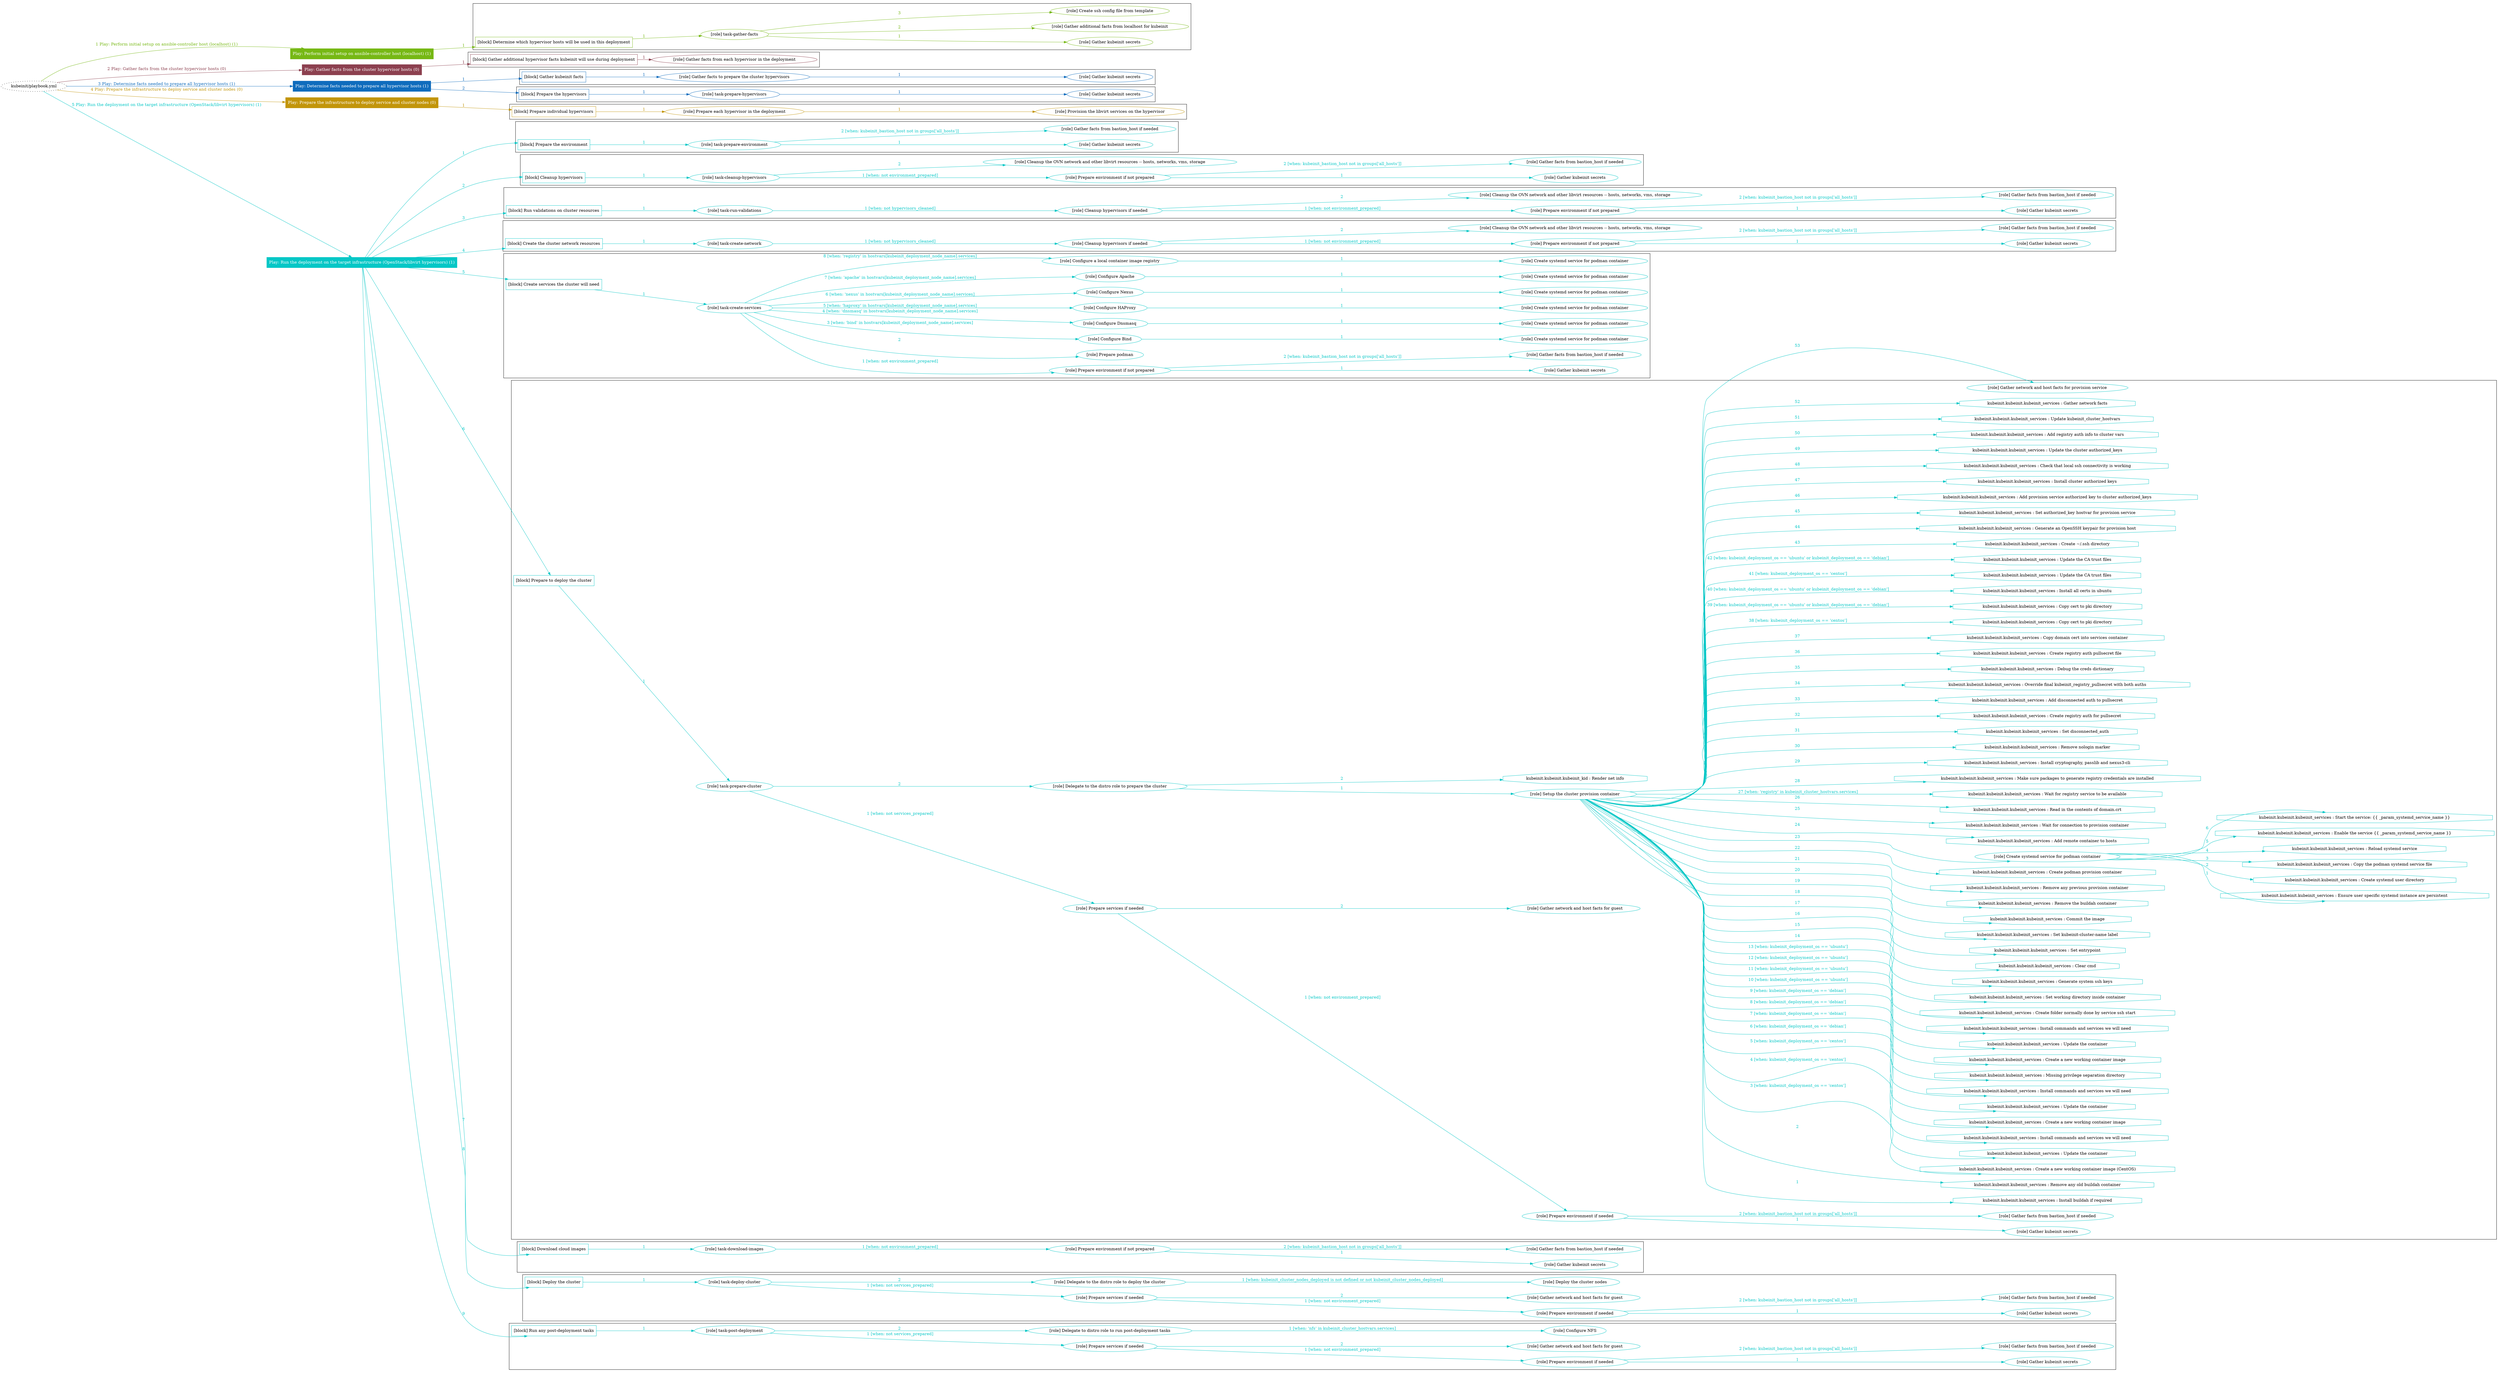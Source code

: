 digraph {
	graph [concentrate=true ordering=in rankdir=LR ratio=fill]
	edge [esep=5 sep=10]
	"kubeinit/playbook.yml" [URL="/home/runner/work/kubeinit/kubeinit/kubeinit/playbook.yml" id=playbook_106b28c1 style=dotted]
	"kubeinit/playbook.yml" -> play_47575f60 [label="1 Play: Perform initial setup on ansible-controller host (localhost) (1)" color="#76b814" fontcolor="#76b814" id=edge_play_47575f60 labeltooltip="1 Play: Perform initial setup on ansible-controller host (localhost) (1)" tooltip="1 Play: Perform initial setup on ansible-controller host (localhost) (1)"]
	subgraph "Play: Perform initial setup on ansible-controller host (localhost) (1)" {
		play_47575f60 [label="Play: Perform initial setup on ansible-controller host (localhost) (1)" URL="/home/runner/work/kubeinit/kubeinit/kubeinit/playbook.yml" color="#76b814" fontcolor="#ffffff" id=play_47575f60 shape=box style=filled tooltip=localhost]
		play_47575f60 -> block_f1e32465 [label=1 color="#76b814" fontcolor="#76b814" id=edge_block_f1e32465 labeltooltip=1 tooltip=1]
		subgraph cluster_block_f1e32465 {
			block_f1e32465 [label="[block] Determine which hypervisor hosts will be used in this deployment" URL="/home/runner/work/kubeinit/kubeinit/kubeinit/playbook.yml" color="#76b814" id=block_f1e32465 labeltooltip="Determine which hypervisor hosts will be used in this deployment" shape=box tooltip="Determine which hypervisor hosts will be used in this deployment"]
			block_f1e32465 -> role_aba31d5d [label="1 " color="#76b814" fontcolor="#76b814" id=edge_role_aba31d5d labeltooltip="1 " tooltip="1 "]
			subgraph "task-gather-facts" {
				role_aba31d5d [label="[role] task-gather-facts" URL="/home/runner/work/kubeinit/kubeinit/kubeinit/playbook.yml" color="#76b814" id=role_aba31d5d tooltip="task-gather-facts"]
				role_aba31d5d -> role_5d4b5ad6 [label="1 " color="#76b814" fontcolor="#76b814" id=edge_role_5d4b5ad6 labeltooltip="1 " tooltip="1 "]
				subgraph "Gather kubeinit secrets" {
					role_5d4b5ad6 [label="[role] Gather kubeinit secrets" URL="/home/runner/.ansible/collections/ansible_collections/kubeinit/kubeinit/roles/kubeinit_prepare/tasks/build_hypervisors_group.yml" color="#76b814" id=role_5d4b5ad6 tooltip="Gather kubeinit secrets"]
				}
				role_aba31d5d -> role_c3b4fffa [label="2 " color="#76b814" fontcolor="#76b814" id=edge_role_c3b4fffa labeltooltip="2 " tooltip="2 "]
				subgraph "Gather additional facts from localhost for kubeinit" {
					role_c3b4fffa [label="[role] Gather additional facts from localhost for kubeinit" URL="/home/runner/.ansible/collections/ansible_collections/kubeinit/kubeinit/roles/kubeinit_prepare/tasks/build_hypervisors_group.yml" color="#76b814" id=role_c3b4fffa tooltip="Gather additional facts from localhost for kubeinit"]
				}
				role_aba31d5d -> role_258fbbf7 [label="3 " color="#76b814" fontcolor="#76b814" id=edge_role_258fbbf7 labeltooltip="3 " tooltip="3 "]
				subgraph "Create ssh config file from template" {
					role_258fbbf7 [label="[role] Create ssh config file from template" URL="/home/runner/.ansible/collections/ansible_collections/kubeinit/kubeinit/roles/kubeinit_prepare/tasks/build_hypervisors_group.yml" color="#76b814" id=role_258fbbf7 tooltip="Create ssh config file from template"]
				}
			}
		}
	}
	"kubeinit/playbook.yml" -> play_aa2e2554 [label="2 Play: Gather facts from the cluster hypervisor hosts (0)" color="#8c404f" fontcolor="#8c404f" id=edge_play_aa2e2554 labeltooltip="2 Play: Gather facts from the cluster hypervisor hosts (0)" tooltip="2 Play: Gather facts from the cluster hypervisor hosts (0)"]
	subgraph "Play: Gather facts from the cluster hypervisor hosts (0)" {
		play_aa2e2554 [label="Play: Gather facts from the cluster hypervisor hosts (0)" URL="/home/runner/work/kubeinit/kubeinit/kubeinit/playbook.yml" color="#8c404f" fontcolor="#ffffff" id=play_aa2e2554 shape=box style=filled tooltip="Play: Gather facts from the cluster hypervisor hosts (0)"]
		play_aa2e2554 -> block_eee560a6 [label=1 color="#8c404f" fontcolor="#8c404f" id=edge_block_eee560a6 labeltooltip=1 tooltip=1]
		subgraph cluster_block_eee560a6 {
			block_eee560a6 [label="[block] Gather additional hypervisor facts kubeinit will use during deployment" URL="/home/runner/work/kubeinit/kubeinit/kubeinit/playbook.yml" color="#8c404f" id=block_eee560a6 labeltooltip="Gather additional hypervisor facts kubeinit will use during deployment" shape=box tooltip="Gather additional hypervisor facts kubeinit will use during deployment"]
			block_eee560a6 -> role_e11a19ff [label="1 " color="#8c404f" fontcolor="#8c404f" id=edge_role_e11a19ff labeltooltip="1 " tooltip="1 "]
			subgraph "Gather facts from each hypervisor in the deployment" {
				role_e11a19ff [label="[role] Gather facts from each hypervisor in the deployment" URL="/home/runner/work/kubeinit/kubeinit/kubeinit/playbook.yml" color="#8c404f" id=role_e11a19ff tooltip="Gather facts from each hypervisor in the deployment"]
			}
		}
	}
	"kubeinit/playbook.yml" -> play_4797bde1 [label="3 Play: Determine facts needed to prepare all hypervisor hosts (1)" color="#0f6cbd" fontcolor="#0f6cbd" id=edge_play_4797bde1 labeltooltip="3 Play: Determine facts needed to prepare all hypervisor hosts (1)" tooltip="3 Play: Determine facts needed to prepare all hypervisor hosts (1)"]
	subgraph "Play: Determine facts needed to prepare all hypervisor hosts (1)" {
		play_4797bde1 [label="Play: Determine facts needed to prepare all hypervisor hosts (1)" URL="/home/runner/work/kubeinit/kubeinit/kubeinit/playbook.yml" color="#0f6cbd" fontcolor="#ffffff" id=play_4797bde1 shape=box style=filled tooltip=localhost]
		play_4797bde1 -> block_ede191b5 [label=1 color="#0f6cbd" fontcolor="#0f6cbd" id=edge_block_ede191b5 labeltooltip=1 tooltip=1]
		subgraph cluster_block_ede191b5 {
			block_ede191b5 [label="[block] Gather kubeinit facts" URL="/home/runner/work/kubeinit/kubeinit/kubeinit/playbook.yml" color="#0f6cbd" id=block_ede191b5 labeltooltip="Gather kubeinit facts" shape=box tooltip="Gather kubeinit facts"]
			block_ede191b5 -> role_fdaacee4 [label="1 " color="#0f6cbd" fontcolor="#0f6cbd" id=edge_role_fdaacee4 labeltooltip="1 " tooltip="1 "]
			subgraph "Gather facts to prepare the cluster hypervisors" {
				role_fdaacee4 [label="[role] Gather facts to prepare the cluster hypervisors" URL="/home/runner/work/kubeinit/kubeinit/kubeinit/playbook.yml" color="#0f6cbd" id=role_fdaacee4 tooltip="Gather facts to prepare the cluster hypervisors"]
				role_fdaacee4 -> role_c110bc65 [label="1 " color="#0f6cbd" fontcolor="#0f6cbd" id=edge_role_c110bc65 labeltooltip="1 " tooltip="1 "]
				subgraph "Gather kubeinit secrets" {
					role_c110bc65 [label="[role] Gather kubeinit secrets" URL="/home/runner/.ansible/collections/ansible_collections/kubeinit/kubeinit/roles/kubeinit_prepare/tasks/gather_kubeinit_facts.yml" color="#0f6cbd" id=role_c110bc65 tooltip="Gather kubeinit secrets"]
				}
			}
		}
		play_4797bde1 -> block_9f07bd53 [label=2 color="#0f6cbd" fontcolor="#0f6cbd" id=edge_block_9f07bd53 labeltooltip=2 tooltip=2]
		subgraph cluster_block_9f07bd53 {
			block_9f07bd53 [label="[block] Prepare the hypervisors" URL="/home/runner/work/kubeinit/kubeinit/kubeinit/playbook.yml" color="#0f6cbd" id=block_9f07bd53 labeltooltip="Prepare the hypervisors" shape=box tooltip="Prepare the hypervisors"]
			block_9f07bd53 -> role_a875ea94 [label="1 " color="#0f6cbd" fontcolor="#0f6cbd" id=edge_role_a875ea94 labeltooltip="1 " tooltip="1 "]
			subgraph "task-prepare-hypervisors" {
				role_a875ea94 [label="[role] task-prepare-hypervisors" URL="/home/runner/work/kubeinit/kubeinit/kubeinit/playbook.yml" color="#0f6cbd" id=role_a875ea94 tooltip="task-prepare-hypervisors"]
				role_a875ea94 -> role_46594693 [label="1 " color="#0f6cbd" fontcolor="#0f6cbd" id=edge_role_46594693 labeltooltip="1 " tooltip="1 "]
				subgraph "Gather kubeinit secrets" {
					role_46594693 [label="[role] Gather kubeinit secrets" URL="/home/runner/.ansible/collections/ansible_collections/kubeinit/kubeinit/roles/kubeinit_prepare/tasks/gather_kubeinit_facts.yml" color="#0f6cbd" id=role_46594693 tooltip="Gather kubeinit secrets"]
				}
			}
		}
	}
	"kubeinit/playbook.yml" -> play_ff4b6252 [label="4 Play: Prepare the infrastructure to deploy service and cluster nodes (0)" color="#c2950a" fontcolor="#c2950a" id=edge_play_ff4b6252 labeltooltip="4 Play: Prepare the infrastructure to deploy service and cluster nodes (0)" tooltip="4 Play: Prepare the infrastructure to deploy service and cluster nodes (0)"]
	subgraph "Play: Prepare the infrastructure to deploy service and cluster nodes (0)" {
		play_ff4b6252 [label="Play: Prepare the infrastructure to deploy service and cluster nodes (0)" URL="/home/runner/work/kubeinit/kubeinit/kubeinit/playbook.yml" color="#c2950a" fontcolor="#ffffff" id=play_ff4b6252 shape=box style=filled tooltip="Play: Prepare the infrastructure to deploy service and cluster nodes (0)"]
		play_ff4b6252 -> block_f8fe058e [label=1 color="#c2950a" fontcolor="#c2950a" id=edge_block_f8fe058e labeltooltip=1 tooltip=1]
		subgraph cluster_block_f8fe058e {
			block_f8fe058e [label="[block] Prepare individual hypervisors" URL="/home/runner/work/kubeinit/kubeinit/kubeinit/playbook.yml" color="#c2950a" id=block_f8fe058e labeltooltip="Prepare individual hypervisors" shape=box tooltip="Prepare individual hypervisors"]
			block_f8fe058e -> role_c6a8b9b3 [label="1 " color="#c2950a" fontcolor="#c2950a" id=edge_role_c6a8b9b3 labeltooltip="1 " tooltip="1 "]
			subgraph "Prepare each hypervisor in the deployment" {
				role_c6a8b9b3 [label="[role] Prepare each hypervisor in the deployment" URL="/home/runner/work/kubeinit/kubeinit/kubeinit/playbook.yml" color="#c2950a" id=role_c6a8b9b3 tooltip="Prepare each hypervisor in the deployment"]
				role_c6a8b9b3 -> role_c436f3c0 [label="1 " color="#c2950a" fontcolor="#c2950a" id=edge_role_c436f3c0 labeltooltip="1 " tooltip="1 "]
				subgraph "Provision the libvirt services on the hypervisor" {
					role_c436f3c0 [label="[role] Provision the libvirt services on the hypervisor" URL="/home/runner/.ansible/collections/ansible_collections/kubeinit/kubeinit/roles/kubeinit_prepare/tasks/prepare_hypervisor.yml" color="#c2950a" id=role_c436f3c0 tooltip="Provision the libvirt services on the hypervisor"]
				}
			}
		}
	}
	"kubeinit/playbook.yml" -> play_4047b09c [label="5 Play: Run the deployment on the target infrastructure (OpenStack/libvirt hypervisors) (1)" color="#05c7c6" fontcolor="#05c7c6" id=edge_play_4047b09c labeltooltip="5 Play: Run the deployment on the target infrastructure (OpenStack/libvirt hypervisors) (1)" tooltip="5 Play: Run the deployment on the target infrastructure (OpenStack/libvirt hypervisors) (1)"]
	subgraph "Play: Run the deployment on the target infrastructure (OpenStack/libvirt hypervisors) (1)" {
		play_4047b09c [label="Play: Run the deployment on the target infrastructure (OpenStack/libvirt hypervisors) (1)" URL="/home/runner/work/kubeinit/kubeinit/kubeinit/playbook.yml" color="#05c7c6" fontcolor="#ffffff" id=play_4047b09c shape=box style=filled tooltip=localhost]
		play_4047b09c -> block_2cdc0829 [label=1 color="#05c7c6" fontcolor="#05c7c6" id=edge_block_2cdc0829 labeltooltip=1 tooltip=1]
		subgraph cluster_block_2cdc0829 {
			block_2cdc0829 [label="[block] Prepare the environment" URL="/home/runner/work/kubeinit/kubeinit/kubeinit/playbook.yml" color="#05c7c6" id=block_2cdc0829 labeltooltip="Prepare the environment" shape=box tooltip="Prepare the environment"]
			block_2cdc0829 -> role_ad3b0de9 [label="1 " color="#05c7c6" fontcolor="#05c7c6" id=edge_role_ad3b0de9 labeltooltip="1 " tooltip="1 "]
			subgraph "task-prepare-environment" {
				role_ad3b0de9 [label="[role] task-prepare-environment" URL="/home/runner/work/kubeinit/kubeinit/kubeinit/playbook.yml" color="#05c7c6" id=role_ad3b0de9 tooltip="task-prepare-environment"]
				role_ad3b0de9 -> role_9697023d [label="1 " color="#05c7c6" fontcolor="#05c7c6" id=edge_role_9697023d labeltooltip="1 " tooltip="1 "]
				subgraph "Gather kubeinit secrets" {
					role_9697023d [label="[role] Gather kubeinit secrets" URL="/home/runner/.ansible/collections/ansible_collections/kubeinit/kubeinit/roles/kubeinit_prepare/tasks/gather_kubeinit_facts.yml" color="#05c7c6" id=role_9697023d tooltip="Gather kubeinit secrets"]
				}
				role_ad3b0de9 -> role_aab83c6a [label="2 [when: kubeinit_bastion_host not in groups['all_hosts']]" color="#05c7c6" fontcolor="#05c7c6" id=edge_role_aab83c6a labeltooltip="2 [when: kubeinit_bastion_host not in groups['all_hosts']]" tooltip="2 [when: kubeinit_bastion_host not in groups['all_hosts']]"]
				subgraph "Gather facts from bastion_host if needed" {
					role_aab83c6a [label="[role] Gather facts from bastion_host if needed" URL="/home/runner/.ansible/collections/ansible_collections/kubeinit/kubeinit/roles/kubeinit_prepare/tasks/main.yml" color="#05c7c6" id=role_aab83c6a tooltip="Gather facts from bastion_host if needed"]
				}
			}
		}
		play_4047b09c -> block_abcaa84f [label=2 color="#05c7c6" fontcolor="#05c7c6" id=edge_block_abcaa84f labeltooltip=2 tooltip=2]
		subgraph cluster_block_abcaa84f {
			block_abcaa84f [label="[block] Cleanup hypervisors" URL="/home/runner/work/kubeinit/kubeinit/kubeinit/playbook.yml" color="#05c7c6" id=block_abcaa84f labeltooltip="Cleanup hypervisors" shape=box tooltip="Cleanup hypervisors"]
			block_abcaa84f -> role_984105d8 [label="1 " color="#05c7c6" fontcolor="#05c7c6" id=edge_role_984105d8 labeltooltip="1 " tooltip="1 "]
			subgraph "task-cleanup-hypervisors" {
				role_984105d8 [label="[role] task-cleanup-hypervisors" URL="/home/runner/work/kubeinit/kubeinit/kubeinit/playbook.yml" color="#05c7c6" id=role_984105d8 tooltip="task-cleanup-hypervisors"]
				role_984105d8 -> role_d8415b2e [label="1 [when: not environment_prepared]" color="#05c7c6" fontcolor="#05c7c6" id=edge_role_d8415b2e labeltooltip="1 [when: not environment_prepared]" tooltip="1 [when: not environment_prepared]"]
				subgraph "Prepare environment if not prepared" {
					role_d8415b2e [label="[role] Prepare environment if not prepared" URL="/home/runner/.ansible/collections/ansible_collections/kubeinit/kubeinit/roles/kubeinit_libvirt/tasks/cleanup_hypervisors.yml" color="#05c7c6" id=role_d8415b2e tooltip="Prepare environment if not prepared"]
					role_d8415b2e -> role_977dfb7e [label="1 " color="#05c7c6" fontcolor="#05c7c6" id=edge_role_977dfb7e labeltooltip="1 " tooltip="1 "]
					subgraph "Gather kubeinit secrets" {
						role_977dfb7e [label="[role] Gather kubeinit secrets" URL="/home/runner/.ansible/collections/ansible_collections/kubeinit/kubeinit/roles/kubeinit_prepare/tasks/gather_kubeinit_facts.yml" color="#05c7c6" id=role_977dfb7e tooltip="Gather kubeinit secrets"]
					}
					role_d8415b2e -> role_fcf1dbe7 [label="2 [when: kubeinit_bastion_host not in groups['all_hosts']]" color="#05c7c6" fontcolor="#05c7c6" id=edge_role_fcf1dbe7 labeltooltip="2 [when: kubeinit_bastion_host not in groups['all_hosts']]" tooltip="2 [when: kubeinit_bastion_host not in groups['all_hosts']]"]
					subgraph "Gather facts from bastion_host if needed" {
						role_fcf1dbe7 [label="[role] Gather facts from bastion_host if needed" URL="/home/runner/.ansible/collections/ansible_collections/kubeinit/kubeinit/roles/kubeinit_prepare/tasks/main.yml" color="#05c7c6" id=role_fcf1dbe7 tooltip="Gather facts from bastion_host if needed"]
					}
				}
				role_984105d8 -> role_aa2424f3 [label="2 " color="#05c7c6" fontcolor="#05c7c6" id=edge_role_aa2424f3 labeltooltip="2 " tooltip="2 "]
				subgraph "Cleanup the OVN network and other libvirt resources -- hosts, networks, vms, storage" {
					role_aa2424f3 [label="[role] Cleanup the OVN network and other libvirt resources -- hosts, networks, vms, storage" URL="/home/runner/.ansible/collections/ansible_collections/kubeinit/kubeinit/roles/kubeinit_libvirt/tasks/cleanup_hypervisors.yml" color="#05c7c6" id=role_aa2424f3 tooltip="Cleanup the OVN network and other libvirt resources -- hosts, networks, vms, storage"]
				}
			}
		}
		play_4047b09c -> block_27cd135e [label=3 color="#05c7c6" fontcolor="#05c7c6" id=edge_block_27cd135e labeltooltip=3 tooltip=3]
		subgraph cluster_block_27cd135e {
			block_27cd135e [label="[block] Run validations on cluster resources" URL="/home/runner/work/kubeinit/kubeinit/kubeinit/playbook.yml" color="#05c7c6" id=block_27cd135e labeltooltip="Run validations on cluster resources" shape=box tooltip="Run validations on cluster resources"]
			block_27cd135e -> role_edd72948 [label="1 " color="#05c7c6" fontcolor="#05c7c6" id=edge_role_edd72948 labeltooltip="1 " tooltip="1 "]
			subgraph "task-run-validations" {
				role_edd72948 [label="[role] task-run-validations" URL="/home/runner/work/kubeinit/kubeinit/kubeinit/playbook.yml" color="#05c7c6" id=role_edd72948 tooltip="task-run-validations"]
				role_edd72948 -> role_810bc16c [label="1 [when: not hypervisors_cleaned]" color="#05c7c6" fontcolor="#05c7c6" id=edge_role_810bc16c labeltooltip="1 [when: not hypervisors_cleaned]" tooltip="1 [when: not hypervisors_cleaned]"]
				subgraph "Cleanup hypervisors if needed" {
					role_810bc16c [label="[role] Cleanup hypervisors if needed" URL="/home/runner/.ansible/collections/ansible_collections/kubeinit/kubeinit/roles/kubeinit_validations/tasks/main.yml" color="#05c7c6" id=role_810bc16c tooltip="Cleanup hypervisors if needed"]
					role_810bc16c -> role_9e8a33dc [label="1 [when: not environment_prepared]" color="#05c7c6" fontcolor="#05c7c6" id=edge_role_9e8a33dc labeltooltip="1 [when: not environment_prepared]" tooltip="1 [when: not environment_prepared]"]
					subgraph "Prepare environment if not prepared" {
						role_9e8a33dc [label="[role] Prepare environment if not prepared" URL="/home/runner/.ansible/collections/ansible_collections/kubeinit/kubeinit/roles/kubeinit_libvirt/tasks/cleanup_hypervisors.yml" color="#05c7c6" id=role_9e8a33dc tooltip="Prepare environment if not prepared"]
						role_9e8a33dc -> role_06b2c85a [label="1 " color="#05c7c6" fontcolor="#05c7c6" id=edge_role_06b2c85a labeltooltip="1 " tooltip="1 "]
						subgraph "Gather kubeinit secrets" {
							role_06b2c85a [label="[role] Gather kubeinit secrets" URL="/home/runner/.ansible/collections/ansible_collections/kubeinit/kubeinit/roles/kubeinit_prepare/tasks/gather_kubeinit_facts.yml" color="#05c7c6" id=role_06b2c85a tooltip="Gather kubeinit secrets"]
						}
						role_9e8a33dc -> role_397f52a1 [label="2 [when: kubeinit_bastion_host not in groups['all_hosts']]" color="#05c7c6" fontcolor="#05c7c6" id=edge_role_397f52a1 labeltooltip="2 [when: kubeinit_bastion_host not in groups['all_hosts']]" tooltip="2 [when: kubeinit_bastion_host not in groups['all_hosts']]"]
						subgraph "Gather facts from bastion_host if needed" {
							role_397f52a1 [label="[role] Gather facts from bastion_host if needed" URL="/home/runner/.ansible/collections/ansible_collections/kubeinit/kubeinit/roles/kubeinit_prepare/tasks/main.yml" color="#05c7c6" id=role_397f52a1 tooltip="Gather facts from bastion_host if needed"]
						}
					}
					role_810bc16c -> role_b0ed4fa8 [label="2 " color="#05c7c6" fontcolor="#05c7c6" id=edge_role_b0ed4fa8 labeltooltip="2 " tooltip="2 "]
					subgraph "Cleanup the OVN network and other libvirt resources -- hosts, networks, vms, storage" {
						role_b0ed4fa8 [label="[role] Cleanup the OVN network and other libvirt resources -- hosts, networks, vms, storage" URL="/home/runner/.ansible/collections/ansible_collections/kubeinit/kubeinit/roles/kubeinit_libvirt/tasks/cleanup_hypervisors.yml" color="#05c7c6" id=role_b0ed4fa8 tooltip="Cleanup the OVN network and other libvirt resources -- hosts, networks, vms, storage"]
					}
				}
			}
		}
		play_4047b09c -> block_74b10138 [label=4 color="#05c7c6" fontcolor="#05c7c6" id=edge_block_74b10138 labeltooltip=4 tooltip=4]
		subgraph cluster_block_74b10138 {
			block_74b10138 [label="[block] Create the cluster network resources" URL="/home/runner/work/kubeinit/kubeinit/kubeinit/playbook.yml" color="#05c7c6" id=block_74b10138 labeltooltip="Create the cluster network resources" shape=box tooltip="Create the cluster network resources"]
			block_74b10138 -> role_e667df07 [label="1 " color="#05c7c6" fontcolor="#05c7c6" id=edge_role_e667df07 labeltooltip="1 " tooltip="1 "]
			subgraph "task-create-network" {
				role_e667df07 [label="[role] task-create-network" URL="/home/runner/work/kubeinit/kubeinit/kubeinit/playbook.yml" color="#05c7c6" id=role_e667df07 tooltip="task-create-network"]
				role_e667df07 -> role_f7a37e6f [label="1 [when: not hypervisors_cleaned]" color="#05c7c6" fontcolor="#05c7c6" id=edge_role_f7a37e6f labeltooltip="1 [when: not hypervisors_cleaned]" tooltip="1 [when: not hypervisors_cleaned]"]
				subgraph "Cleanup hypervisors if needed" {
					role_f7a37e6f [label="[role] Cleanup hypervisors if needed" URL="/home/runner/.ansible/collections/ansible_collections/kubeinit/kubeinit/roles/kubeinit_libvirt/tasks/create_network.yml" color="#05c7c6" id=role_f7a37e6f tooltip="Cleanup hypervisors if needed"]
					role_f7a37e6f -> role_a190c5fb [label="1 [when: not environment_prepared]" color="#05c7c6" fontcolor="#05c7c6" id=edge_role_a190c5fb labeltooltip="1 [when: not environment_prepared]" tooltip="1 [when: not environment_prepared]"]
					subgraph "Prepare environment if not prepared" {
						role_a190c5fb [label="[role] Prepare environment if not prepared" URL="/home/runner/.ansible/collections/ansible_collections/kubeinit/kubeinit/roles/kubeinit_libvirt/tasks/cleanup_hypervisors.yml" color="#05c7c6" id=role_a190c5fb tooltip="Prepare environment if not prepared"]
						role_a190c5fb -> role_b91bde2b [label="1 " color="#05c7c6" fontcolor="#05c7c6" id=edge_role_b91bde2b labeltooltip="1 " tooltip="1 "]
						subgraph "Gather kubeinit secrets" {
							role_b91bde2b [label="[role] Gather kubeinit secrets" URL="/home/runner/.ansible/collections/ansible_collections/kubeinit/kubeinit/roles/kubeinit_prepare/tasks/gather_kubeinit_facts.yml" color="#05c7c6" id=role_b91bde2b tooltip="Gather kubeinit secrets"]
						}
						role_a190c5fb -> role_b59fe71b [label="2 [when: kubeinit_bastion_host not in groups['all_hosts']]" color="#05c7c6" fontcolor="#05c7c6" id=edge_role_b59fe71b labeltooltip="2 [when: kubeinit_bastion_host not in groups['all_hosts']]" tooltip="2 [when: kubeinit_bastion_host not in groups['all_hosts']]"]
						subgraph "Gather facts from bastion_host if needed" {
							role_b59fe71b [label="[role] Gather facts from bastion_host if needed" URL="/home/runner/.ansible/collections/ansible_collections/kubeinit/kubeinit/roles/kubeinit_prepare/tasks/main.yml" color="#05c7c6" id=role_b59fe71b tooltip="Gather facts from bastion_host if needed"]
						}
					}
					role_f7a37e6f -> role_e51b4293 [label="2 " color="#05c7c6" fontcolor="#05c7c6" id=edge_role_e51b4293 labeltooltip="2 " tooltip="2 "]
					subgraph "Cleanup the OVN network and other libvirt resources -- hosts, networks, vms, storage" {
						role_e51b4293 [label="[role] Cleanup the OVN network and other libvirt resources -- hosts, networks, vms, storage" URL="/home/runner/.ansible/collections/ansible_collections/kubeinit/kubeinit/roles/kubeinit_libvirt/tasks/cleanup_hypervisors.yml" color="#05c7c6" id=role_e51b4293 tooltip="Cleanup the OVN network and other libvirt resources -- hosts, networks, vms, storage"]
					}
				}
			}
		}
		play_4047b09c -> block_d4f8c004 [label=5 color="#05c7c6" fontcolor="#05c7c6" id=edge_block_d4f8c004 labeltooltip=5 tooltip=5]
		subgraph cluster_block_d4f8c004 {
			block_d4f8c004 [label="[block] Create services the cluster will need" URL="/home/runner/work/kubeinit/kubeinit/kubeinit/playbook.yml" color="#05c7c6" id=block_d4f8c004 labeltooltip="Create services the cluster will need" shape=box tooltip="Create services the cluster will need"]
			block_d4f8c004 -> role_b705e4b5 [label="1 " color="#05c7c6" fontcolor="#05c7c6" id=edge_role_b705e4b5 labeltooltip="1 " tooltip="1 "]
			subgraph "task-create-services" {
				role_b705e4b5 [label="[role] task-create-services" URL="/home/runner/work/kubeinit/kubeinit/kubeinit/playbook.yml" color="#05c7c6" id=role_b705e4b5 tooltip="task-create-services"]
				role_b705e4b5 -> role_8d55686c [label="1 [when: not environment_prepared]" color="#05c7c6" fontcolor="#05c7c6" id=edge_role_8d55686c labeltooltip="1 [when: not environment_prepared]" tooltip="1 [when: not environment_prepared]"]
				subgraph "Prepare environment if not prepared" {
					role_8d55686c [label="[role] Prepare environment if not prepared" URL="/home/runner/.ansible/collections/ansible_collections/kubeinit/kubeinit/roles/kubeinit_services/tasks/main.yml" color="#05c7c6" id=role_8d55686c tooltip="Prepare environment if not prepared"]
					role_8d55686c -> role_91e9eac2 [label="1 " color="#05c7c6" fontcolor="#05c7c6" id=edge_role_91e9eac2 labeltooltip="1 " tooltip="1 "]
					subgraph "Gather kubeinit secrets" {
						role_91e9eac2 [label="[role] Gather kubeinit secrets" URL="/home/runner/.ansible/collections/ansible_collections/kubeinit/kubeinit/roles/kubeinit_prepare/tasks/gather_kubeinit_facts.yml" color="#05c7c6" id=role_91e9eac2 tooltip="Gather kubeinit secrets"]
					}
					role_8d55686c -> role_ae9eb837 [label="2 [when: kubeinit_bastion_host not in groups['all_hosts']]" color="#05c7c6" fontcolor="#05c7c6" id=edge_role_ae9eb837 labeltooltip="2 [when: kubeinit_bastion_host not in groups['all_hosts']]" tooltip="2 [when: kubeinit_bastion_host not in groups['all_hosts']]"]
					subgraph "Gather facts from bastion_host if needed" {
						role_ae9eb837 [label="[role] Gather facts from bastion_host if needed" URL="/home/runner/.ansible/collections/ansible_collections/kubeinit/kubeinit/roles/kubeinit_prepare/tasks/main.yml" color="#05c7c6" id=role_ae9eb837 tooltip="Gather facts from bastion_host if needed"]
					}
				}
				role_b705e4b5 -> role_d42242f1 [label="2 " color="#05c7c6" fontcolor="#05c7c6" id=edge_role_d42242f1 labeltooltip="2 " tooltip="2 "]
				subgraph "Prepare podman" {
					role_d42242f1 [label="[role] Prepare podman" URL="/home/runner/.ansible/collections/ansible_collections/kubeinit/kubeinit/roles/kubeinit_services/tasks/00_create_service_pod.yml" color="#05c7c6" id=role_d42242f1 tooltip="Prepare podman"]
				}
				role_b705e4b5 -> role_414e85f5 [label="3 [when: 'bind' in hostvars[kubeinit_deployment_node_name].services]" color="#05c7c6" fontcolor="#05c7c6" id=edge_role_414e85f5 labeltooltip="3 [when: 'bind' in hostvars[kubeinit_deployment_node_name].services]" tooltip="3 [when: 'bind' in hostvars[kubeinit_deployment_node_name].services]"]
				subgraph "Configure Bind" {
					role_414e85f5 [label="[role] Configure Bind" URL="/home/runner/.ansible/collections/ansible_collections/kubeinit/kubeinit/roles/kubeinit_services/tasks/start_services_containers.yml" color="#05c7c6" id=role_414e85f5 tooltip="Configure Bind"]
					role_414e85f5 -> role_0184a5ab [label="1 " color="#05c7c6" fontcolor="#05c7c6" id=edge_role_0184a5ab labeltooltip="1 " tooltip="1 "]
					subgraph "Create systemd service for podman container" {
						role_0184a5ab [label="[role] Create systemd service for podman container" URL="/home/runner/.ansible/collections/ansible_collections/kubeinit/kubeinit/roles/kubeinit_bind/tasks/main.yml" color="#05c7c6" id=role_0184a5ab tooltip="Create systemd service for podman container"]
					}
				}
				role_b705e4b5 -> role_9b34439e [label="4 [when: 'dnsmasq' in hostvars[kubeinit_deployment_node_name].services]" color="#05c7c6" fontcolor="#05c7c6" id=edge_role_9b34439e labeltooltip="4 [when: 'dnsmasq' in hostvars[kubeinit_deployment_node_name].services]" tooltip="4 [when: 'dnsmasq' in hostvars[kubeinit_deployment_node_name].services]"]
				subgraph "Configure Dnsmasq" {
					role_9b34439e [label="[role] Configure Dnsmasq" URL="/home/runner/.ansible/collections/ansible_collections/kubeinit/kubeinit/roles/kubeinit_services/tasks/start_services_containers.yml" color="#05c7c6" id=role_9b34439e tooltip="Configure Dnsmasq"]
					role_9b34439e -> role_c1bbb95e [label="1 " color="#05c7c6" fontcolor="#05c7c6" id=edge_role_c1bbb95e labeltooltip="1 " tooltip="1 "]
					subgraph "Create systemd service for podman container" {
						role_c1bbb95e [label="[role] Create systemd service for podman container" URL="/home/runner/.ansible/collections/ansible_collections/kubeinit/kubeinit/roles/kubeinit_dnsmasq/tasks/main.yml" color="#05c7c6" id=role_c1bbb95e tooltip="Create systemd service for podman container"]
					}
				}
				role_b705e4b5 -> role_6a47bb2c [label="5 [when: 'haproxy' in hostvars[kubeinit_deployment_node_name].services]" color="#05c7c6" fontcolor="#05c7c6" id=edge_role_6a47bb2c labeltooltip="5 [when: 'haproxy' in hostvars[kubeinit_deployment_node_name].services]" tooltip="5 [when: 'haproxy' in hostvars[kubeinit_deployment_node_name].services]"]
				subgraph "Configure HAProxy" {
					role_6a47bb2c [label="[role] Configure HAProxy" URL="/home/runner/.ansible/collections/ansible_collections/kubeinit/kubeinit/roles/kubeinit_services/tasks/start_services_containers.yml" color="#05c7c6" id=role_6a47bb2c tooltip="Configure HAProxy"]
					role_6a47bb2c -> role_d639f3f5 [label="1 " color="#05c7c6" fontcolor="#05c7c6" id=edge_role_d639f3f5 labeltooltip="1 " tooltip="1 "]
					subgraph "Create systemd service for podman container" {
						role_d639f3f5 [label="[role] Create systemd service for podman container" URL="/home/runner/.ansible/collections/ansible_collections/kubeinit/kubeinit/roles/kubeinit_haproxy/tasks/main.yml" color="#05c7c6" id=role_d639f3f5 tooltip="Create systemd service for podman container"]
					}
				}
				role_b705e4b5 -> role_8e5aef30 [label="6 [when: 'nexus' in hostvars[kubeinit_deployment_node_name].services]" color="#05c7c6" fontcolor="#05c7c6" id=edge_role_8e5aef30 labeltooltip="6 [when: 'nexus' in hostvars[kubeinit_deployment_node_name].services]" tooltip="6 [when: 'nexus' in hostvars[kubeinit_deployment_node_name].services]"]
				subgraph "Configure Nexus" {
					role_8e5aef30 [label="[role] Configure Nexus" URL="/home/runner/.ansible/collections/ansible_collections/kubeinit/kubeinit/roles/kubeinit_services/tasks/start_services_containers.yml" color="#05c7c6" id=role_8e5aef30 tooltip="Configure Nexus"]
					role_8e5aef30 -> role_8bbf93e4 [label="1 " color="#05c7c6" fontcolor="#05c7c6" id=edge_role_8bbf93e4 labeltooltip="1 " tooltip="1 "]
					subgraph "Create systemd service for podman container" {
						role_8bbf93e4 [label="[role] Create systemd service for podman container" URL="/home/runner/.ansible/collections/ansible_collections/kubeinit/kubeinit/roles/kubeinit_nexus/tasks/main.yml" color="#05c7c6" id=role_8bbf93e4 tooltip="Create systemd service for podman container"]
					}
				}
				role_b705e4b5 -> role_8407e84e [label="7 [when: 'apache' in hostvars[kubeinit_deployment_node_name].services]" color="#05c7c6" fontcolor="#05c7c6" id=edge_role_8407e84e labeltooltip="7 [when: 'apache' in hostvars[kubeinit_deployment_node_name].services]" tooltip="7 [when: 'apache' in hostvars[kubeinit_deployment_node_name].services]"]
				subgraph "Configure Apache" {
					role_8407e84e [label="[role] Configure Apache" URL="/home/runner/.ansible/collections/ansible_collections/kubeinit/kubeinit/roles/kubeinit_services/tasks/start_services_containers.yml" color="#05c7c6" id=role_8407e84e tooltip="Configure Apache"]
					role_8407e84e -> role_6d92aa3a [label="1 " color="#05c7c6" fontcolor="#05c7c6" id=edge_role_6d92aa3a labeltooltip="1 " tooltip="1 "]
					subgraph "Create systemd service for podman container" {
						role_6d92aa3a [label="[role] Create systemd service for podman container" URL="/home/runner/.ansible/collections/ansible_collections/kubeinit/kubeinit/roles/kubeinit_apache/tasks/main.yml" color="#05c7c6" id=role_6d92aa3a tooltip="Create systemd service for podman container"]
					}
				}
				role_b705e4b5 -> role_c214d0d9 [label="8 [when: 'registry' in hostvars[kubeinit_deployment_node_name].services]" color="#05c7c6" fontcolor="#05c7c6" id=edge_role_c214d0d9 labeltooltip="8 [when: 'registry' in hostvars[kubeinit_deployment_node_name].services]" tooltip="8 [when: 'registry' in hostvars[kubeinit_deployment_node_name].services]"]
				subgraph "Configure a local container image registry" {
					role_c214d0d9 [label="[role] Configure a local container image registry" URL="/home/runner/.ansible/collections/ansible_collections/kubeinit/kubeinit/roles/kubeinit_services/tasks/start_services_containers.yml" color="#05c7c6" id=role_c214d0d9 tooltip="Configure a local container image registry"]
					role_c214d0d9 -> role_95a5ab3d [label="1 " color="#05c7c6" fontcolor="#05c7c6" id=edge_role_95a5ab3d labeltooltip="1 " tooltip="1 "]
					subgraph "Create systemd service for podman container" {
						role_95a5ab3d [label="[role] Create systemd service for podman container" URL="/home/runner/.ansible/collections/ansible_collections/kubeinit/kubeinit/roles/kubeinit_registry/tasks/main.yml" color="#05c7c6" id=role_95a5ab3d tooltip="Create systemd service for podman container"]
					}
				}
			}
		}
		play_4047b09c -> block_e7e9adca [label=6 color="#05c7c6" fontcolor="#05c7c6" id=edge_block_e7e9adca labeltooltip=6 tooltip=6]
		subgraph cluster_block_e7e9adca {
			block_e7e9adca [label="[block] Prepare to deploy the cluster" URL="/home/runner/work/kubeinit/kubeinit/kubeinit/playbook.yml" color="#05c7c6" id=block_e7e9adca labeltooltip="Prepare to deploy the cluster" shape=box tooltip="Prepare to deploy the cluster"]
			block_e7e9adca -> role_6153d9a8 [label="1 " color="#05c7c6" fontcolor="#05c7c6" id=edge_role_6153d9a8 labeltooltip="1 " tooltip="1 "]
			subgraph "task-prepare-cluster" {
				role_6153d9a8 [label="[role] task-prepare-cluster" URL="/home/runner/work/kubeinit/kubeinit/kubeinit/playbook.yml" color="#05c7c6" id=role_6153d9a8 tooltip="task-prepare-cluster"]
				role_6153d9a8 -> role_f7a3f923 [label="1 [when: not services_prepared]" color="#05c7c6" fontcolor="#05c7c6" id=edge_role_f7a3f923 labeltooltip="1 [when: not services_prepared]" tooltip="1 [when: not services_prepared]"]
				subgraph "Prepare services if needed" {
					role_f7a3f923 [label="[role] Prepare services if needed" URL="/home/runner/.ansible/collections/ansible_collections/kubeinit/kubeinit/roles/kubeinit_prepare/tasks/prepare_cluster.yml" color="#05c7c6" id=role_f7a3f923 tooltip="Prepare services if needed"]
					role_f7a3f923 -> role_4662dc56 [label="1 [when: not environment_prepared]" color="#05c7c6" fontcolor="#05c7c6" id=edge_role_4662dc56 labeltooltip="1 [when: not environment_prepared]" tooltip="1 [when: not environment_prepared]"]
					subgraph "Prepare environment if needed" {
						role_4662dc56 [label="[role] Prepare environment if needed" URL="/home/runner/.ansible/collections/ansible_collections/kubeinit/kubeinit/roles/kubeinit_services/tasks/prepare_services.yml" color="#05c7c6" id=role_4662dc56 tooltip="Prepare environment if needed"]
						role_4662dc56 -> role_73bc4edf [label="1 " color="#05c7c6" fontcolor="#05c7c6" id=edge_role_73bc4edf labeltooltip="1 " tooltip="1 "]
						subgraph "Gather kubeinit secrets" {
							role_73bc4edf [label="[role] Gather kubeinit secrets" URL="/home/runner/.ansible/collections/ansible_collections/kubeinit/kubeinit/roles/kubeinit_prepare/tasks/gather_kubeinit_facts.yml" color="#05c7c6" id=role_73bc4edf tooltip="Gather kubeinit secrets"]
						}
						role_4662dc56 -> role_2fef73c5 [label="2 [when: kubeinit_bastion_host not in groups['all_hosts']]" color="#05c7c6" fontcolor="#05c7c6" id=edge_role_2fef73c5 labeltooltip="2 [when: kubeinit_bastion_host not in groups['all_hosts']]" tooltip="2 [when: kubeinit_bastion_host not in groups['all_hosts']]"]
						subgraph "Gather facts from bastion_host if needed" {
							role_2fef73c5 [label="[role] Gather facts from bastion_host if needed" URL="/home/runner/.ansible/collections/ansible_collections/kubeinit/kubeinit/roles/kubeinit_prepare/tasks/main.yml" color="#05c7c6" id=role_2fef73c5 tooltip="Gather facts from bastion_host if needed"]
						}
					}
					role_f7a3f923 -> role_2ab0b6ad [label="2 " color="#05c7c6" fontcolor="#05c7c6" id=edge_role_2ab0b6ad labeltooltip="2 " tooltip="2 "]
					subgraph "Gather network and host facts for guest" {
						role_2ab0b6ad [label="[role] Gather network and host facts for guest" URL="/home/runner/.ansible/collections/ansible_collections/kubeinit/kubeinit/roles/kubeinit_services/tasks/prepare_services.yml" color="#05c7c6" id=role_2ab0b6ad tooltip="Gather network and host facts for guest"]
					}
				}
				role_6153d9a8 -> role_f2728dab [label="2 " color="#05c7c6" fontcolor="#05c7c6" id=edge_role_f2728dab labeltooltip="2 " tooltip="2 "]
				subgraph "Delegate to the distro role to prepare the cluster" {
					role_f2728dab [label="[role] Delegate to the distro role to prepare the cluster" URL="/home/runner/.ansible/collections/ansible_collections/kubeinit/kubeinit/roles/kubeinit_prepare/tasks/prepare_cluster.yml" color="#05c7c6" id=role_f2728dab tooltip="Delegate to the distro role to prepare the cluster"]
					role_f2728dab -> role_fe4899f0 [label="1 " color="#05c7c6" fontcolor="#05c7c6" id=edge_role_fe4899f0 labeltooltip="1 " tooltip="1 "]
					subgraph "Setup the cluster provision container" {
						role_fe4899f0 [label="[role] Setup the cluster provision container" URL="/home/runner/.ansible/collections/ansible_collections/kubeinit/kubeinit/roles/kubeinit_kid/tasks/prepare_cluster.yml" color="#05c7c6" id=role_fe4899f0 tooltip="Setup the cluster provision container"]
						task_685f3728 [label="kubeinit.kubeinit.kubeinit_services : Install buildah if required" URL="/home/runner/.ansible/collections/ansible_collections/kubeinit/kubeinit/roles/kubeinit_services/tasks/create_provision_container.yml" color="#05c7c6" id=task_685f3728 shape=octagon tooltip="kubeinit.kubeinit.kubeinit_services : Install buildah if required"]
						role_fe4899f0 -> task_685f3728 [label="1 " color="#05c7c6" fontcolor="#05c7c6" id=edge_task_685f3728 labeltooltip="1 " tooltip="1 "]
						task_83ada154 [label="kubeinit.kubeinit.kubeinit_services : Remove any old buildah container" URL="/home/runner/.ansible/collections/ansible_collections/kubeinit/kubeinit/roles/kubeinit_services/tasks/create_provision_container.yml" color="#05c7c6" id=task_83ada154 shape=octagon tooltip="kubeinit.kubeinit.kubeinit_services : Remove any old buildah container"]
						role_fe4899f0 -> task_83ada154 [label="2 " color="#05c7c6" fontcolor="#05c7c6" id=edge_task_83ada154 labeltooltip="2 " tooltip="2 "]
						task_39bff4e6 [label="kubeinit.kubeinit.kubeinit_services : Create a new working container image (CentOS)" URL="/home/runner/.ansible/collections/ansible_collections/kubeinit/kubeinit/roles/kubeinit_services/tasks/create_provision_container.yml" color="#05c7c6" id=task_39bff4e6 shape=octagon tooltip="kubeinit.kubeinit.kubeinit_services : Create a new working container image (CentOS)"]
						role_fe4899f0 -> task_39bff4e6 [label="3 [when: kubeinit_deployment_os == 'centos']" color="#05c7c6" fontcolor="#05c7c6" id=edge_task_39bff4e6 labeltooltip="3 [when: kubeinit_deployment_os == 'centos']" tooltip="3 [when: kubeinit_deployment_os == 'centos']"]
						task_f7cf46dc [label="kubeinit.kubeinit.kubeinit_services : Update the container" URL="/home/runner/.ansible/collections/ansible_collections/kubeinit/kubeinit/roles/kubeinit_services/tasks/create_provision_container.yml" color="#05c7c6" id=task_f7cf46dc shape=octagon tooltip="kubeinit.kubeinit.kubeinit_services : Update the container"]
						role_fe4899f0 -> task_f7cf46dc [label="4 [when: kubeinit_deployment_os == 'centos']" color="#05c7c6" fontcolor="#05c7c6" id=edge_task_f7cf46dc labeltooltip="4 [when: kubeinit_deployment_os == 'centos']" tooltip="4 [when: kubeinit_deployment_os == 'centos']"]
						task_35bc6839 [label="kubeinit.kubeinit.kubeinit_services : Install commands and services we will need" URL="/home/runner/.ansible/collections/ansible_collections/kubeinit/kubeinit/roles/kubeinit_services/tasks/create_provision_container.yml" color="#05c7c6" id=task_35bc6839 shape=octagon tooltip="kubeinit.kubeinit.kubeinit_services : Install commands and services we will need"]
						role_fe4899f0 -> task_35bc6839 [label="5 [when: kubeinit_deployment_os == 'centos']" color="#05c7c6" fontcolor="#05c7c6" id=edge_task_35bc6839 labeltooltip="5 [when: kubeinit_deployment_os == 'centos']" tooltip="5 [when: kubeinit_deployment_os == 'centos']"]
						task_70f06855 [label="kubeinit.kubeinit.kubeinit_services : Create a new working container image" URL="/home/runner/.ansible/collections/ansible_collections/kubeinit/kubeinit/roles/kubeinit_services/tasks/create_provision_container.yml" color="#05c7c6" id=task_70f06855 shape=octagon tooltip="kubeinit.kubeinit.kubeinit_services : Create a new working container image"]
						role_fe4899f0 -> task_70f06855 [label="6 [when: kubeinit_deployment_os == 'debian']" color="#05c7c6" fontcolor="#05c7c6" id=edge_task_70f06855 labeltooltip="6 [when: kubeinit_deployment_os == 'debian']" tooltip="6 [when: kubeinit_deployment_os == 'debian']"]
						task_40ab8339 [label="kubeinit.kubeinit.kubeinit_services : Update the container" URL="/home/runner/.ansible/collections/ansible_collections/kubeinit/kubeinit/roles/kubeinit_services/tasks/create_provision_container.yml" color="#05c7c6" id=task_40ab8339 shape=octagon tooltip="kubeinit.kubeinit.kubeinit_services : Update the container"]
						role_fe4899f0 -> task_40ab8339 [label="7 [when: kubeinit_deployment_os == 'debian']" color="#05c7c6" fontcolor="#05c7c6" id=edge_task_40ab8339 labeltooltip="7 [when: kubeinit_deployment_os == 'debian']" tooltip="7 [when: kubeinit_deployment_os == 'debian']"]
						task_617e5ac3 [label="kubeinit.kubeinit.kubeinit_services : Install commands and services we will need" URL="/home/runner/.ansible/collections/ansible_collections/kubeinit/kubeinit/roles/kubeinit_services/tasks/create_provision_container.yml" color="#05c7c6" id=task_617e5ac3 shape=octagon tooltip="kubeinit.kubeinit.kubeinit_services : Install commands and services we will need"]
						role_fe4899f0 -> task_617e5ac3 [label="8 [when: kubeinit_deployment_os == 'debian']" color="#05c7c6" fontcolor="#05c7c6" id=edge_task_617e5ac3 labeltooltip="8 [when: kubeinit_deployment_os == 'debian']" tooltip="8 [when: kubeinit_deployment_os == 'debian']"]
						task_3734273b [label="kubeinit.kubeinit.kubeinit_services : Missing privilege separation directory" URL="/home/runner/.ansible/collections/ansible_collections/kubeinit/kubeinit/roles/kubeinit_services/tasks/create_provision_container.yml" color="#05c7c6" id=task_3734273b shape=octagon tooltip="kubeinit.kubeinit.kubeinit_services : Missing privilege separation directory"]
						role_fe4899f0 -> task_3734273b [label="9 [when: kubeinit_deployment_os == 'debian']" color="#05c7c6" fontcolor="#05c7c6" id=edge_task_3734273b labeltooltip="9 [when: kubeinit_deployment_os == 'debian']" tooltip="9 [when: kubeinit_deployment_os == 'debian']"]
						task_f7c50786 [label="kubeinit.kubeinit.kubeinit_services : Create a new working container image" URL="/home/runner/.ansible/collections/ansible_collections/kubeinit/kubeinit/roles/kubeinit_services/tasks/create_provision_container.yml" color="#05c7c6" id=task_f7c50786 shape=octagon tooltip="kubeinit.kubeinit.kubeinit_services : Create a new working container image"]
						role_fe4899f0 -> task_f7c50786 [label="10 [when: kubeinit_deployment_os == 'ubuntu']" color="#05c7c6" fontcolor="#05c7c6" id=edge_task_f7c50786 labeltooltip="10 [when: kubeinit_deployment_os == 'ubuntu']" tooltip="10 [when: kubeinit_deployment_os == 'ubuntu']"]
						task_5c16b865 [label="kubeinit.kubeinit.kubeinit_services : Update the container" URL="/home/runner/.ansible/collections/ansible_collections/kubeinit/kubeinit/roles/kubeinit_services/tasks/create_provision_container.yml" color="#05c7c6" id=task_5c16b865 shape=octagon tooltip="kubeinit.kubeinit.kubeinit_services : Update the container"]
						role_fe4899f0 -> task_5c16b865 [label="11 [when: kubeinit_deployment_os == 'ubuntu']" color="#05c7c6" fontcolor="#05c7c6" id=edge_task_5c16b865 labeltooltip="11 [when: kubeinit_deployment_os == 'ubuntu']" tooltip="11 [when: kubeinit_deployment_os == 'ubuntu']"]
						task_0003b721 [label="kubeinit.kubeinit.kubeinit_services : Install commands and services we will need" URL="/home/runner/.ansible/collections/ansible_collections/kubeinit/kubeinit/roles/kubeinit_services/tasks/create_provision_container.yml" color="#05c7c6" id=task_0003b721 shape=octagon tooltip="kubeinit.kubeinit.kubeinit_services : Install commands and services we will need"]
						role_fe4899f0 -> task_0003b721 [label="12 [when: kubeinit_deployment_os == 'ubuntu']" color="#05c7c6" fontcolor="#05c7c6" id=edge_task_0003b721 labeltooltip="12 [when: kubeinit_deployment_os == 'ubuntu']" tooltip="12 [when: kubeinit_deployment_os == 'ubuntu']"]
						task_fb9eacff [label="kubeinit.kubeinit.kubeinit_services : Create folder normally done by service ssh start" URL="/home/runner/.ansible/collections/ansible_collections/kubeinit/kubeinit/roles/kubeinit_services/tasks/create_provision_container.yml" color="#05c7c6" id=task_fb9eacff shape=octagon tooltip="kubeinit.kubeinit.kubeinit_services : Create folder normally done by service ssh start"]
						role_fe4899f0 -> task_fb9eacff [label="13 [when: kubeinit_deployment_os == 'ubuntu']" color="#05c7c6" fontcolor="#05c7c6" id=edge_task_fb9eacff labeltooltip="13 [when: kubeinit_deployment_os == 'ubuntu']" tooltip="13 [when: kubeinit_deployment_os == 'ubuntu']"]
						task_5fff13cb [label="kubeinit.kubeinit.kubeinit_services : Set working directory inside container" URL="/home/runner/.ansible/collections/ansible_collections/kubeinit/kubeinit/roles/kubeinit_services/tasks/create_provision_container.yml" color="#05c7c6" id=task_5fff13cb shape=octagon tooltip="kubeinit.kubeinit.kubeinit_services : Set working directory inside container"]
						role_fe4899f0 -> task_5fff13cb [label="14 " color="#05c7c6" fontcolor="#05c7c6" id=edge_task_5fff13cb labeltooltip="14 " tooltip="14 "]
						task_bd523ab1 [label="kubeinit.kubeinit.kubeinit_services : Generate system ssh keys" URL="/home/runner/.ansible/collections/ansible_collections/kubeinit/kubeinit/roles/kubeinit_services/tasks/create_provision_container.yml" color="#05c7c6" id=task_bd523ab1 shape=octagon tooltip="kubeinit.kubeinit.kubeinit_services : Generate system ssh keys"]
						role_fe4899f0 -> task_bd523ab1 [label="15 " color="#05c7c6" fontcolor="#05c7c6" id=edge_task_bd523ab1 labeltooltip="15 " tooltip="15 "]
						task_1e6654a1 [label="kubeinit.kubeinit.kubeinit_services : Clear cmd" URL="/home/runner/.ansible/collections/ansible_collections/kubeinit/kubeinit/roles/kubeinit_services/tasks/create_provision_container.yml" color="#05c7c6" id=task_1e6654a1 shape=octagon tooltip="kubeinit.kubeinit.kubeinit_services : Clear cmd"]
						role_fe4899f0 -> task_1e6654a1 [label="16 " color="#05c7c6" fontcolor="#05c7c6" id=edge_task_1e6654a1 labeltooltip="16 " tooltip="16 "]
						task_72ca6344 [label="kubeinit.kubeinit.kubeinit_services : Set entrypoint" URL="/home/runner/.ansible/collections/ansible_collections/kubeinit/kubeinit/roles/kubeinit_services/tasks/create_provision_container.yml" color="#05c7c6" id=task_72ca6344 shape=octagon tooltip="kubeinit.kubeinit.kubeinit_services : Set entrypoint"]
						role_fe4899f0 -> task_72ca6344 [label="17 " color="#05c7c6" fontcolor="#05c7c6" id=edge_task_72ca6344 labeltooltip="17 " tooltip="17 "]
						task_221b1a99 [label="kubeinit.kubeinit.kubeinit_services : Set kubeinit-cluster-name label" URL="/home/runner/.ansible/collections/ansible_collections/kubeinit/kubeinit/roles/kubeinit_services/tasks/create_provision_container.yml" color="#05c7c6" id=task_221b1a99 shape=octagon tooltip="kubeinit.kubeinit.kubeinit_services : Set kubeinit-cluster-name label"]
						role_fe4899f0 -> task_221b1a99 [label="18 " color="#05c7c6" fontcolor="#05c7c6" id=edge_task_221b1a99 labeltooltip="18 " tooltip="18 "]
						task_23ec7c26 [label="kubeinit.kubeinit.kubeinit_services : Commit the image" URL="/home/runner/.ansible/collections/ansible_collections/kubeinit/kubeinit/roles/kubeinit_services/tasks/create_provision_container.yml" color="#05c7c6" id=task_23ec7c26 shape=octagon tooltip="kubeinit.kubeinit.kubeinit_services : Commit the image"]
						role_fe4899f0 -> task_23ec7c26 [label="19 " color="#05c7c6" fontcolor="#05c7c6" id=edge_task_23ec7c26 labeltooltip="19 " tooltip="19 "]
						task_72dcd5a0 [label="kubeinit.kubeinit.kubeinit_services : Remove the buildah container" URL="/home/runner/.ansible/collections/ansible_collections/kubeinit/kubeinit/roles/kubeinit_services/tasks/create_provision_container.yml" color="#05c7c6" id=task_72dcd5a0 shape=octagon tooltip="kubeinit.kubeinit.kubeinit_services : Remove the buildah container"]
						role_fe4899f0 -> task_72dcd5a0 [label="20 " color="#05c7c6" fontcolor="#05c7c6" id=edge_task_72dcd5a0 labeltooltip="20 " tooltip="20 "]
						task_d4c67edf [label="kubeinit.kubeinit.kubeinit_services : Remove any previous provision container" URL="/home/runner/.ansible/collections/ansible_collections/kubeinit/kubeinit/roles/kubeinit_services/tasks/create_provision_container.yml" color="#05c7c6" id=task_d4c67edf shape=octagon tooltip="kubeinit.kubeinit.kubeinit_services : Remove any previous provision container"]
						role_fe4899f0 -> task_d4c67edf [label="21 " color="#05c7c6" fontcolor="#05c7c6" id=edge_task_d4c67edf labeltooltip="21 " tooltip="21 "]
						task_d7efcb37 [label="kubeinit.kubeinit.kubeinit_services : Create podman provision container" URL="/home/runner/.ansible/collections/ansible_collections/kubeinit/kubeinit/roles/kubeinit_services/tasks/create_provision_container.yml" color="#05c7c6" id=task_d7efcb37 shape=octagon tooltip="kubeinit.kubeinit.kubeinit_services : Create podman provision container"]
						role_fe4899f0 -> task_d7efcb37 [label="22 " color="#05c7c6" fontcolor="#05c7c6" id=edge_task_d7efcb37 labeltooltip="22 " tooltip="22 "]
						role_fe4899f0 -> role_e305f746 [label="23 " color="#05c7c6" fontcolor="#05c7c6" id=edge_role_e305f746 labeltooltip="23 " tooltip="23 "]
						subgraph "Create systemd service for podman container" {
							role_e305f746 [label="[role] Create systemd service for podman container" URL="/home/runner/.ansible/collections/ansible_collections/kubeinit/kubeinit/roles/kubeinit_services/tasks/create_provision_container.yml" color="#05c7c6" id=role_e305f746 tooltip="Create systemd service for podman container"]
							task_a9a17118 [label="kubeinit.kubeinit.kubeinit_services : Ensure user specific systemd instance are persistent" URL="/home/runner/.ansible/collections/ansible_collections/kubeinit/kubeinit/roles/kubeinit_services/tasks/create_managed_service.yml" color="#05c7c6" id=task_a9a17118 shape=octagon tooltip="kubeinit.kubeinit.kubeinit_services : Ensure user specific systemd instance are persistent"]
							role_e305f746 -> task_a9a17118 [label="1 " color="#05c7c6" fontcolor="#05c7c6" id=edge_task_a9a17118 labeltooltip="1 " tooltip="1 "]
							task_ddda93c2 [label="kubeinit.kubeinit.kubeinit_services : Create systemd user directory" URL="/home/runner/.ansible/collections/ansible_collections/kubeinit/kubeinit/roles/kubeinit_services/tasks/create_managed_service.yml" color="#05c7c6" id=task_ddda93c2 shape=octagon tooltip="kubeinit.kubeinit.kubeinit_services : Create systemd user directory"]
							role_e305f746 -> task_ddda93c2 [label="2 " color="#05c7c6" fontcolor="#05c7c6" id=edge_task_ddda93c2 labeltooltip="2 " tooltip="2 "]
							task_78e02c4d [label="kubeinit.kubeinit.kubeinit_services : Copy the podman systemd service file" URL="/home/runner/.ansible/collections/ansible_collections/kubeinit/kubeinit/roles/kubeinit_services/tasks/create_managed_service.yml" color="#05c7c6" id=task_78e02c4d shape=octagon tooltip="kubeinit.kubeinit.kubeinit_services : Copy the podman systemd service file"]
							role_e305f746 -> task_78e02c4d [label="3 " color="#05c7c6" fontcolor="#05c7c6" id=edge_task_78e02c4d labeltooltip="3 " tooltip="3 "]
							task_f67b837a [label="kubeinit.kubeinit.kubeinit_services : Reload systemd service" URL="/home/runner/.ansible/collections/ansible_collections/kubeinit/kubeinit/roles/kubeinit_services/tasks/create_managed_service.yml" color="#05c7c6" id=task_f67b837a shape=octagon tooltip="kubeinit.kubeinit.kubeinit_services : Reload systemd service"]
							role_e305f746 -> task_f67b837a [label="4 " color="#05c7c6" fontcolor="#05c7c6" id=edge_task_f67b837a labeltooltip="4 " tooltip="4 "]
							task_331c2e5f [label="kubeinit.kubeinit.kubeinit_services : Enable the service {{ _param_systemd_service_name }}" URL="/home/runner/.ansible/collections/ansible_collections/kubeinit/kubeinit/roles/kubeinit_services/tasks/create_managed_service.yml" color="#05c7c6" id=task_331c2e5f shape=octagon tooltip="kubeinit.kubeinit.kubeinit_services : Enable the service {{ _param_systemd_service_name }}"]
							role_e305f746 -> task_331c2e5f [label="5 " color="#05c7c6" fontcolor="#05c7c6" id=edge_task_331c2e5f labeltooltip="5 " tooltip="5 "]
							task_429c8642 [label="kubeinit.kubeinit.kubeinit_services : Start the service: {{ _param_systemd_service_name }}" URL="/home/runner/.ansible/collections/ansible_collections/kubeinit/kubeinit/roles/kubeinit_services/tasks/create_managed_service.yml" color="#05c7c6" id=task_429c8642 shape=octagon tooltip="kubeinit.kubeinit.kubeinit_services : Start the service: {{ _param_systemd_service_name }}"]
							role_e305f746 -> task_429c8642 [label="6 " color="#05c7c6" fontcolor="#05c7c6" id=edge_task_429c8642 labeltooltip="6 " tooltip="6 "]
						}
						task_bcebc15e [label="kubeinit.kubeinit.kubeinit_services : Add remote container to hosts" URL="/home/runner/.ansible/collections/ansible_collections/kubeinit/kubeinit/roles/kubeinit_services/tasks/create_provision_container.yml" color="#05c7c6" id=task_bcebc15e shape=octagon tooltip="kubeinit.kubeinit.kubeinit_services : Add remote container to hosts"]
						role_fe4899f0 -> task_bcebc15e [label="24 " color="#05c7c6" fontcolor="#05c7c6" id=edge_task_bcebc15e labeltooltip="24 " tooltip="24 "]
						task_f6bcaf4e [label="kubeinit.kubeinit.kubeinit_services : Wait for connection to provision container" URL="/home/runner/.ansible/collections/ansible_collections/kubeinit/kubeinit/roles/kubeinit_services/tasks/create_provision_container.yml" color="#05c7c6" id=task_f6bcaf4e shape=octagon tooltip="kubeinit.kubeinit.kubeinit_services : Wait for connection to provision container"]
						role_fe4899f0 -> task_f6bcaf4e [label="25 " color="#05c7c6" fontcolor="#05c7c6" id=edge_task_f6bcaf4e labeltooltip="25 " tooltip="25 "]
						task_27bfcdbb [label="kubeinit.kubeinit.kubeinit_services : Read in the contents of domain.crt" URL="/home/runner/.ansible/collections/ansible_collections/kubeinit/kubeinit/roles/kubeinit_services/tasks/create_provision_container.yml" color="#05c7c6" id=task_27bfcdbb shape=octagon tooltip="kubeinit.kubeinit.kubeinit_services : Read in the contents of domain.crt"]
						role_fe4899f0 -> task_27bfcdbb [label="26 " color="#05c7c6" fontcolor="#05c7c6" id=edge_task_27bfcdbb labeltooltip="26 " tooltip="26 "]
						task_ac5c8f9b [label="kubeinit.kubeinit.kubeinit_services : Wait for registry service to be available" URL="/home/runner/.ansible/collections/ansible_collections/kubeinit/kubeinit/roles/kubeinit_services/tasks/create_provision_container.yml" color="#05c7c6" id=task_ac5c8f9b shape=octagon tooltip="kubeinit.kubeinit.kubeinit_services : Wait for registry service to be available"]
						role_fe4899f0 -> task_ac5c8f9b [label="27 [when: 'registry' in kubeinit_cluster_hostvars.services]" color="#05c7c6" fontcolor="#05c7c6" id=edge_task_ac5c8f9b labeltooltip="27 [when: 'registry' in kubeinit_cluster_hostvars.services]" tooltip="27 [when: 'registry' in kubeinit_cluster_hostvars.services]"]
						task_4e5ed42d [label="kubeinit.kubeinit.kubeinit_services : Make sure packages to generate registry credentials are installed" URL="/home/runner/.ansible/collections/ansible_collections/kubeinit/kubeinit/roles/kubeinit_services/tasks/create_provision_container.yml" color="#05c7c6" id=task_4e5ed42d shape=octagon tooltip="kubeinit.kubeinit.kubeinit_services : Make sure packages to generate registry credentials are installed"]
						role_fe4899f0 -> task_4e5ed42d [label="28 " color="#05c7c6" fontcolor="#05c7c6" id=edge_task_4e5ed42d labeltooltip="28 " tooltip="28 "]
						task_e34ed4c6 [label="kubeinit.kubeinit.kubeinit_services : Install cryptography, passlib and nexus3-cli" URL="/home/runner/.ansible/collections/ansible_collections/kubeinit/kubeinit/roles/kubeinit_services/tasks/create_provision_container.yml" color="#05c7c6" id=task_e34ed4c6 shape=octagon tooltip="kubeinit.kubeinit.kubeinit_services : Install cryptography, passlib and nexus3-cli"]
						role_fe4899f0 -> task_e34ed4c6 [label="29 " color="#05c7c6" fontcolor="#05c7c6" id=edge_task_e34ed4c6 labeltooltip="29 " tooltip="29 "]
						task_5a759403 [label="kubeinit.kubeinit.kubeinit_services : Remove nologin marker" URL="/home/runner/.ansible/collections/ansible_collections/kubeinit/kubeinit/roles/kubeinit_services/tasks/create_provision_container.yml" color="#05c7c6" id=task_5a759403 shape=octagon tooltip="kubeinit.kubeinit.kubeinit_services : Remove nologin marker"]
						role_fe4899f0 -> task_5a759403 [label="30 " color="#05c7c6" fontcolor="#05c7c6" id=edge_task_5a759403 labeltooltip="30 " tooltip="30 "]
						task_24f465ee [label="kubeinit.kubeinit.kubeinit_services : Set disconnected_auth" URL="/home/runner/.ansible/collections/ansible_collections/kubeinit/kubeinit/roles/kubeinit_services/tasks/create_provision_container.yml" color="#05c7c6" id=task_24f465ee shape=octagon tooltip="kubeinit.kubeinit.kubeinit_services : Set disconnected_auth"]
						role_fe4899f0 -> task_24f465ee [label="31 " color="#05c7c6" fontcolor="#05c7c6" id=edge_task_24f465ee labeltooltip="31 " tooltip="31 "]
						task_0d9d23a6 [label="kubeinit.kubeinit.kubeinit_services : Create registry auth for pullsecret" URL="/home/runner/.ansible/collections/ansible_collections/kubeinit/kubeinit/roles/kubeinit_services/tasks/create_provision_container.yml" color="#05c7c6" id=task_0d9d23a6 shape=octagon tooltip="kubeinit.kubeinit.kubeinit_services : Create registry auth for pullsecret"]
						role_fe4899f0 -> task_0d9d23a6 [label="32 " color="#05c7c6" fontcolor="#05c7c6" id=edge_task_0d9d23a6 labeltooltip="32 " tooltip="32 "]
						task_63f8fff3 [label="kubeinit.kubeinit.kubeinit_services : Add disconnected auth to pullsecret" URL="/home/runner/.ansible/collections/ansible_collections/kubeinit/kubeinit/roles/kubeinit_services/tasks/create_provision_container.yml" color="#05c7c6" id=task_63f8fff3 shape=octagon tooltip="kubeinit.kubeinit.kubeinit_services : Add disconnected auth to pullsecret"]
						role_fe4899f0 -> task_63f8fff3 [label="33 " color="#05c7c6" fontcolor="#05c7c6" id=edge_task_63f8fff3 labeltooltip="33 " tooltip="33 "]
						task_56d22831 [label="kubeinit.kubeinit.kubeinit_services : Override final kubeinit_registry_pullsecret with both auths" URL="/home/runner/.ansible/collections/ansible_collections/kubeinit/kubeinit/roles/kubeinit_services/tasks/create_provision_container.yml" color="#05c7c6" id=task_56d22831 shape=octagon tooltip="kubeinit.kubeinit.kubeinit_services : Override final kubeinit_registry_pullsecret with both auths"]
						role_fe4899f0 -> task_56d22831 [label="34 " color="#05c7c6" fontcolor="#05c7c6" id=edge_task_56d22831 labeltooltip="34 " tooltip="34 "]
						task_87b38643 [label="kubeinit.kubeinit.kubeinit_services : Debug the creds dictionary" URL="/home/runner/.ansible/collections/ansible_collections/kubeinit/kubeinit/roles/kubeinit_services/tasks/create_provision_container.yml" color="#05c7c6" id=task_87b38643 shape=octagon tooltip="kubeinit.kubeinit.kubeinit_services : Debug the creds dictionary"]
						role_fe4899f0 -> task_87b38643 [label="35 " color="#05c7c6" fontcolor="#05c7c6" id=edge_task_87b38643 labeltooltip="35 " tooltip="35 "]
						task_411e266e [label="kubeinit.kubeinit.kubeinit_services : Create registry auth pullsecret file" URL="/home/runner/.ansible/collections/ansible_collections/kubeinit/kubeinit/roles/kubeinit_services/tasks/create_provision_container.yml" color="#05c7c6" id=task_411e266e shape=octagon tooltip="kubeinit.kubeinit.kubeinit_services : Create registry auth pullsecret file"]
						role_fe4899f0 -> task_411e266e [label="36 " color="#05c7c6" fontcolor="#05c7c6" id=edge_task_411e266e labeltooltip="36 " tooltip="36 "]
						task_2c289aa9 [label="kubeinit.kubeinit.kubeinit_services : Copy domain cert into services container" URL="/home/runner/.ansible/collections/ansible_collections/kubeinit/kubeinit/roles/kubeinit_services/tasks/create_provision_container.yml" color="#05c7c6" id=task_2c289aa9 shape=octagon tooltip="kubeinit.kubeinit.kubeinit_services : Copy domain cert into services container"]
						role_fe4899f0 -> task_2c289aa9 [label="37 " color="#05c7c6" fontcolor="#05c7c6" id=edge_task_2c289aa9 labeltooltip="37 " tooltip="37 "]
						task_d4c7dc59 [label="kubeinit.kubeinit.kubeinit_services : Copy cert to pki directory" URL="/home/runner/.ansible/collections/ansible_collections/kubeinit/kubeinit/roles/kubeinit_services/tasks/create_provision_container.yml" color="#05c7c6" id=task_d4c7dc59 shape=octagon tooltip="kubeinit.kubeinit.kubeinit_services : Copy cert to pki directory"]
						role_fe4899f0 -> task_d4c7dc59 [label="38 [when: kubeinit_deployment_os == 'centos']" color="#05c7c6" fontcolor="#05c7c6" id=edge_task_d4c7dc59 labeltooltip="38 [when: kubeinit_deployment_os == 'centos']" tooltip="38 [when: kubeinit_deployment_os == 'centos']"]
						task_d33d6945 [label="kubeinit.kubeinit.kubeinit_services : Copy cert to pki directory" URL="/home/runner/.ansible/collections/ansible_collections/kubeinit/kubeinit/roles/kubeinit_services/tasks/create_provision_container.yml" color="#05c7c6" id=task_d33d6945 shape=octagon tooltip="kubeinit.kubeinit.kubeinit_services : Copy cert to pki directory"]
						role_fe4899f0 -> task_d33d6945 [label="39 [when: kubeinit_deployment_os == 'ubuntu' or kubeinit_deployment_os == 'debian']" color="#05c7c6" fontcolor="#05c7c6" id=edge_task_d33d6945 labeltooltip="39 [when: kubeinit_deployment_os == 'ubuntu' or kubeinit_deployment_os == 'debian']" tooltip="39 [when: kubeinit_deployment_os == 'ubuntu' or kubeinit_deployment_os == 'debian']"]
						task_f1cce7ed [label="kubeinit.kubeinit.kubeinit_services : Install all certs in ubuntu" URL="/home/runner/.ansible/collections/ansible_collections/kubeinit/kubeinit/roles/kubeinit_services/tasks/create_provision_container.yml" color="#05c7c6" id=task_f1cce7ed shape=octagon tooltip="kubeinit.kubeinit.kubeinit_services : Install all certs in ubuntu"]
						role_fe4899f0 -> task_f1cce7ed [label="40 [when: kubeinit_deployment_os == 'ubuntu' or kubeinit_deployment_os == 'debian']" color="#05c7c6" fontcolor="#05c7c6" id=edge_task_f1cce7ed labeltooltip="40 [when: kubeinit_deployment_os == 'ubuntu' or kubeinit_deployment_os == 'debian']" tooltip="40 [when: kubeinit_deployment_os == 'ubuntu' or kubeinit_deployment_os == 'debian']"]
						task_8f7e49e7 [label="kubeinit.kubeinit.kubeinit_services : Update the CA trust files" URL="/home/runner/.ansible/collections/ansible_collections/kubeinit/kubeinit/roles/kubeinit_services/tasks/create_provision_container.yml" color="#05c7c6" id=task_8f7e49e7 shape=octagon tooltip="kubeinit.kubeinit.kubeinit_services : Update the CA trust files"]
						role_fe4899f0 -> task_8f7e49e7 [label="41 [when: kubeinit_deployment_os == 'centos']" color="#05c7c6" fontcolor="#05c7c6" id=edge_task_8f7e49e7 labeltooltip="41 [when: kubeinit_deployment_os == 'centos']" tooltip="41 [when: kubeinit_deployment_os == 'centos']"]
						task_90614b6e [label="kubeinit.kubeinit.kubeinit_services : Update the CA trust files" URL="/home/runner/.ansible/collections/ansible_collections/kubeinit/kubeinit/roles/kubeinit_services/tasks/create_provision_container.yml" color="#05c7c6" id=task_90614b6e shape=octagon tooltip="kubeinit.kubeinit.kubeinit_services : Update the CA trust files"]
						role_fe4899f0 -> task_90614b6e [label="42 [when: kubeinit_deployment_os == 'ubuntu' or kubeinit_deployment_os == 'debian']" color="#05c7c6" fontcolor="#05c7c6" id=edge_task_90614b6e labeltooltip="42 [when: kubeinit_deployment_os == 'ubuntu' or kubeinit_deployment_os == 'debian']" tooltip="42 [when: kubeinit_deployment_os == 'ubuntu' or kubeinit_deployment_os == 'debian']"]
						task_c4d27c0b [label="kubeinit.kubeinit.kubeinit_services : Create ~/.ssh directory" URL="/home/runner/.ansible/collections/ansible_collections/kubeinit/kubeinit/roles/kubeinit_services/tasks/create_provision_container.yml" color="#05c7c6" id=task_c4d27c0b shape=octagon tooltip="kubeinit.kubeinit.kubeinit_services : Create ~/.ssh directory"]
						role_fe4899f0 -> task_c4d27c0b [label="43 " color="#05c7c6" fontcolor="#05c7c6" id=edge_task_c4d27c0b labeltooltip="43 " tooltip="43 "]
						task_a1435fde [label="kubeinit.kubeinit.kubeinit_services : Generate an OpenSSH keypair for provision host" URL="/home/runner/.ansible/collections/ansible_collections/kubeinit/kubeinit/roles/kubeinit_services/tasks/create_provision_container.yml" color="#05c7c6" id=task_a1435fde shape=octagon tooltip="kubeinit.kubeinit.kubeinit_services : Generate an OpenSSH keypair for provision host"]
						role_fe4899f0 -> task_a1435fde [label="44 " color="#05c7c6" fontcolor="#05c7c6" id=edge_task_a1435fde labeltooltip="44 " tooltip="44 "]
						task_4e643741 [label="kubeinit.kubeinit.kubeinit_services : Set authorized_key hostvar for provision service" URL="/home/runner/.ansible/collections/ansible_collections/kubeinit/kubeinit/roles/kubeinit_services/tasks/create_provision_container.yml" color="#05c7c6" id=task_4e643741 shape=octagon tooltip="kubeinit.kubeinit.kubeinit_services : Set authorized_key hostvar for provision service"]
						role_fe4899f0 -> task_4e643741 [label="45 " color="#05c7c6" fontcolor="#05c7c6" id=edge_task_4e643741 labeltooltip="45 " tooltip="45 "]
						task_84aa3c3f [label="kubeinit.kubeinit.kubeinit_services : Add provision service authorized key to cluster authorized_keys" URL="/home/runner/.ansible/collections/ansible_collections/kubeinit/kubeinit/roles/kubeinit_services/tasks/create_provision_container.yml" color="#05c7c6" id=task_84aa3c3f shape=octagon tooltip="kubeinit.kubeinit.kubeinit_services : Add provision service authorized key to cluster authorized_keys"]
						role_fe4899f0 -> task_84aa3c3f [label="46 " color="#05c7c6" fontcolor="#05c7c6" id=edge_task_84aa3c3f labeltooltip="46 " tooltip="46 "]
						task_961e3683 [label="kubeinit.kubeinit.kubeinit_services : Install cluster authorized keys" URL="/home/runner/.ansible/collections/ansible_collections/kubeinit/kubeinit/roles/kubeinit_services/tasks/create_provision_container.yml" color="#05c7c6" id=task_961e3683 shape=octagon tooltip="kubeinit.kubeinit.kubeinit_services : Install cluster authorized keys"]
						role_fe4899f0 -> task_961e3683 [label="47 " color="#05c7c6" fontcolor="#05c7c6" id=edge_task_961e3683 labeltooltip="47 " tooltip="47 "]
						task_669be109 [label="kubeinit.kubeinit.kubeinit_services : Check that local ssh connectivity is working" URL="/home/runner/.ansible/collections/ansible_collections/kubeinit/kubeinit/roles/kubeinit_services/tasks/create_provision_container.yml" color="#05c7c6" id=task_669be109 shape=octagon tooltip="kubeinit.kubeinit.kubeinit_services : Check that local ssh connectivity is working"]
						role_fe4899f0 -> task_669be109 [label="48 " color="#05c7c6" fontcolor="#05c7c6" id=edge_task_669be109 labeltooltip="48 " tooltip="48 "]
						task_792a4894 [label="kubeinit.kubeinit.kubeinit_services : Update the cluster authorized_keys" URL="/home/runner/.ansible/collections/ansible_collections/kubeinit/kubeinit/roles/kubeinit_services/tasks/create_provision_container.yml" color="#05c7c6" id=task_792a4894 shape=octagon tooltip="kubeinit.kubeinit.kubeinit_services : Update the cluster authorized_keys"]
						role_fe4899f0 -> task_792a4894 [label="49 " color="#05c7c6" fontcolor="#05c7c6" id=edge_task_792a4894 labeltooltip="49 " tooltip="49 "]
						task_4c1de537 [label="kubeinit.kubeinit.kubeinit_services : Add registry auth info to cluster vars" URL="/home/runner/.ansible/collections/ansible_collections/kubeinit/kubeinit/roles/kubeinit_services/tasks/create_provision_container.yml" color="#05c7c6" id=task_4c1de537 shape=octagon tooltip="kubeinit.kubeinit.kubeinit_services : Add registry auth info to cluster vars"]
						role_fe4899f0 -> task_4c1de537 [label="50 " color="#05c7c6" fontcolor="#05c7c6" id=edge_task_4c1de537 labeltooltip="50 " tooltip="50 "]
						task_a2a4222f [label="kubeinit.kubeinit.kubeinit_services : Update kubeinit_cluster_hostvars" URL="/home/runner/.ansible/collections/ansible_collections/kubeinit/kubeinit/roles/kubeinit_services/tasks/create_provision_container.yml" color="#05c7c6" id=task_a2a4222f shape=octagon tooltip="kubeinit.kubeinit.kubeinit_services : Update kubeinit_cluster_hostvars"]
						role_fe4899f0 -> task_a2a4222f [label="51 " color="#05c7c6" fontcolor="#05c7c6" id=edge_task_a2a4222f labeltooltip="51 " tooltip="51 "]
						task_17c9fcb1 [label="kubeinit.kubeinit.kubeinit_services : Gather network facts" URL="/home/runner/.ansible/collections/ansible_collections/kubeinit/kubeinit/roles/kubeinit_services/tasks/create_provision_container.yml" color="#05c7c6" id=task_17c9fcb1 shape=octagon tooltip="kubeinit.kubeinit.kubeinit_services : Gather network facts"]
						role_fe4899f0 -> task_17c9fcb1 [label="52 " color="#05c7c6" fontcolor="#05c7c6" id=edge_task_17c9fcb1 labeltooltip="52 " tooltip="52 "]
						role_fe4899f0 -> role_7c22a2c0 [label="53 " color="#05c7c6" fontcolor="#05c7c6" id=edge_role_7c22a2c0 labeltooltip="53 " tooltip="53 "]
						subgraph "Gather network and host facts for provision service" {
							role_7c22a2c0 [label="[role] Gather network and host facts for provision service" URL="/home/runner/.ansible/collections/ansible_collections/kubeinit/kubeinit/roles/kubeinit_services/tasks/create_provision_container.yml" color="#05c7c6" id=role_7c22a2c0 tooltip="Gather network and host facts for provision service"]
						}
					}
					task_897af183 [label="kubeinit.kubeinit.kubeinit_kid : Render net info" URL="/home/runner/.ansible/collections/ansible_collections/kubeinit/kubeinit/roles/kubeinit_kid/tasks/prepare_cluster.yml" color="#05c7c6" id=task_897af183 shape=octagon tooltip="kubeinit.kubeinit.kubeinit_kid : Render net info"]
					role_f2728dab -> task_897af183 [label="2 " color="#05c7c6" fontcolor="#05c7c6" id=edge_task_897af183 labeltooltip="2 " tooltip="2 "]
				}
			}
		}
		play_4047b09c -> block_94958f55 [label=7 color="#05c7c6" fontcolor="#05c7c6" id=edge_block_94958f55 labeltooltip=7 tooltip=7]
		subgraph cluster_block_94958f55 {
			block_94958f55 [label="[block] Download cloud images" URL="/home/runner/work/kubeinit/kubeinit/kubeinit/playbook.yml" color="#05c7c6" id=block_94958f55 labeltooltip="Download cloud images" shape=box tooltip="Download cloud images"]
			block_94958f55 -> role_2d8510a4 [label="1 " color="#05c7c6" fontcolor="#05c7c6" id=edge_role_2d8510a4 labeltooltip="1 " tooltip="1 "]
			subgraph "task-download-images" {
				role_2d8510a4 [label="[role] task-download-images" URL="/home/runner/work/kubeinit/kubeinit/kubeinit/playbook.yml" color="#05c7c6" id=role_2d8510a4 tooltip="task-download-images"]
				role_2d8510a4 -> role_8faaa3f0 [label="1 [when: not environment_prepared]" color="#05c7c6" fontcolor="#05c7c6" id=edge_role_8faaa3f0 labeltooltip="1 [when: not environment_prepared]" tooltip="1 [when: not environment_prepared]"]
				subgraph "Prepare environment if not prepared" {
					role_8faaa3f0 [label="[role] Prepare environment if not prepared" URL="/home/runner/.ansible/collections/ansible_collections/kubeinit/kubeinit/roles/kubeinit_libvirt/tasks/download_cloud_images.yml" color="#05c7c6" id=role_8faaa3f0 tooltip="Prepare environment if not prepared"]
					role_8faaa3f0 -> role_b44196dc [label="1 " color="#05c7c6" fontcolor="#05c7c6" id=edge_role_b44196dc labeltooltip="1 " tooltip="1 "]
					subgraph "Gather kubeinit secrets" {
						role_b44196dc [label="[role] Gather kubeinit secrets" URL="/home/runner/.ansible/collections/ansible_collections/kubeinit/kubeinit/roles/kubeinit_prepare/tasks/gather_kubeinit_facts.yml" color="#05c7c6" id=role_b44196dc tooltip="Gather kubeinit secrets"]
					}
					role_8faaa3f0 -> role_490ec868 [label="2 [when: kubeinit_bastion_host not in groups['all_hosts']]" color="#05c7c6" fontcolor="#05c7c6" id=edge_role_490ec868 labeltooltip="2 [when: kubeinit_bastion_host not in groups['all_hosts']]" tooltip="2 [when: kubeinit_bastion_host not in groups['all_hosts']]"]
					subgraph "Gather facts from bastion_host if needed" {
						role_490ec868 [label="[role] Gather facts from bastion_host if needed" URL="/home/runner/.ansible/collections/ansible_collections/kubeinit/kubeinit/roles/kubeinit_prepare/tasks/main.yml" color="#05c7c6" id=role_490ec868 tooltip="Gather facts from bastion_host if needed"]
					}
				}
			}
		}
		play_4047b09c -> block_d2a6f640 [label=8 color="#05c7c6" fontcolor="#05c7c6" id=edge_block_d2a6f640 labeltooltip=8 tooltip=8]
		subgraph cluster_block_d2a6f640 {
			block_d2a6f640 [label="[block] Deploy the cluster" URL="/home/runner/work/kubeinit/kubeinit/kubeinit/playbook.yml" color="#05c7c6" id=block_d2a6f640 labeltooltip="Deploy the cluster" shape=box tooltip="Deploy the cluster"]
			block_d2a6f640 -> role_8147d76f [label="1 " color="#05c7c6" fontcolor="#05c7c6" id=edge_role_8147d76f labeltooltip="1 " tooltip="1 "]
			subgraph "task-deploy-cluster" {
				role_8147d76f [label="[role] task-deploy-cluster" URL="/home/runner/work/kubeinit/kubeinit/kubeinit/playbook.yml" color="#05c7c6" id=role_8147d76f tooltip="task-deploy-cluster"]
				role_8147d76f -> role_a349fc0a [label="1 [when: not services_prepared]" color="#05c7c6" fontcolor="#05c7c6" id=edge_role_a349fc0a labeltooltip="1 [when: not services_prepared]" tooltip="1 [when: not services_prepared]"]
				subgraph "Prepare services if needed" {
					role_a349fc0a [label="[role] Prepare services if needed" URL="/home/runner/.ansible/collections/ansible_collections/kubeinit/kubeinit/roles/kubeinit_prepare/tasks/deploy_cluster.yml" color="#05c7c6" id=role_a349fc0a tooltip="Prepare services if needed"]
					role_a349fc0a -> role_45115a96 [label="1 [when: not environment_prepared]" color="#05c7c6" fontcolor="#05c7c6" id=edge_role_45115a96 labeltooltip="1 [when: not environment_prepared]" tooltip="1 [when: not environment_prepared]"]
					subgraph "Prepare environment if needed" {
						role_45115a96 [label="[role] Prepare environment if needed" URL="/home/runner/.ansible/collections/ansible_collections/kubeinit/kubeinit/roles/kubeinit_services/tasks/prepare_services.yml" color="#05c7c6" id=role_45115a96 tooltip="Prepare environment if needed"]
						role_45115a96 -> role_a5655a9a [label="1 " color="#05c7c6" fontcolor="#05c7c6" id=edge_role_a5655a9a labeltooltip="1 " tooltip="1 "]
						subgraph "Gather kubeinit secrets" {
							role_a5655a9a [label="[role] Gather kubeinit secrets" URL="/home/runner/.ansible/collections/ansible_collections/kubeinit/kubeinit/roles/kubeinit_prepare/tasks/gather_kubeinit_facts.yml" color="#05c7c6" id=role_a5655a9a tooltip="Gather kubeinit secrets"]
						}
						role_45115a96 -> role_66f4c7a6 [label="2 [when: kubeinit_bastion_host not in groups['all_hosts']]" color="#05c7c6" fontcolor="#05c7c6" id=edge_role_66f4c7a6 labeltooltip="2 [when: kubeinit_bastion_host not in groups['all_hosts']]" tooltip="2 [when: kubeinit_bastion_host not in groups['all_hosts']]"]
						subgraph "Gather facts from bastion_host if needed" {
							role_66f4c7a6 [label="[role] Gather facts from bastion_host if needed" URL="/home/runner/.ansible/collections/ansible_collections/kubeinit/kubeinit/roles/kubeinit_prepare/tasks/main.yml" color="#05c7c6" id=role_66f4c7a6 tooltip="Gather facts from bastion_host if needed"]
						}
					}
					role_a349fc0a -> role_0fd59608 [label="2 " color="#05c7c6" fontcolor="#05c7c6" id=edge_role_0fd59608 labeltooltip="2 " tooltip="2 "]
					subgraph "Gather network and host facts for guest" {
						role_0fd59608 [label="[role] Gather network and host facts for guest" URL="/home/runner/.ansible/collections/ansible_collections/kubeinit/kubeinit/roles/kubeinit_services/tasks/prepare_services.yml" color="#05c7c6" id=role_0fd59608 tooltip="Gather network and host facts for guest"]
					}
				}
				role_8147d76f -> role_ff5ed4af [label="2 " color="#05c7c6" fontcolor="#05c7c6" id=edge_role_ff5ed4af labeltooltip="2 " tooltip="2 "]
				subgraph "Delegate to the distro role to deploy the cluster" {
					role_ff5ed4af [label="[role] Delegate to the distro role to deploy the cluster" URL="/home/runner/.ansible/collections/ansible_collections/kubeinit/kubeinit/roles/kubeinit_prepare/tasks/deploy_cluster.yml" color="#05c7c6" id=role_ff5ed4af tooltip="Delegate to the distro role to deploy the cluster"]
					role_ff5ed4af -> role_6e6147b6 [label="1 [when: kubeinit_cluster_nodes_deployed is not defined or not kubeinit_cluster_nodes_deployed]" color="#05c7c6" fontcolor="#05c7c6" id=edge_role_6e6147b6 labeltooltip="1 [when: kubeinit_cluster_nodes_deployed is not defined or not kubeinit_cluster_nodes_deployed]" tooltip="1 [when: kubeinit_cluster_nodes_deployed is not defined or not kubeinit_cluster_nodes_deployed]"]
					subgraph "Deploy the cluster nodes" {
						role_6e6147b6 [label="[role] Deploy the cluster nodes" URL="/home/runner/.ansible/collections/ansible_collections/kubeinit/kubeinit/roles/kubeinit_kid/tasks/main.yml" color="#05c7c6" id=role_6e6147b6 tooltip="Deploy the cluster nodes"]
					}
				}
			}
		}
		play_4047b09c -> block_d22a8c2e [label=9 color="#05c7c6" fontcolor="#05c7c6" id=edge_block_d22a8c2e labeltooltip=9 tooltip=9]
		subgraph cluster_block_d22a8c2e {
			block_d22a8c2e [label="[block] Run any post-deployment tasks" URL="/home/runner/work/kubeinit/kubeinit/kubeinit/playbook.yml" color="#05c7c6" id=block_d22a8c2e labeltooltip="Run any post-deployment tasks" shape=box tooltip="Run any post-deployment tasks"]
			block_d22a8c2e -> role_84428b91 [label="1 " color="#05c7c6" fontcolor="#05c7c6" id=edge_role_84428b91 labeltooltip="1 " tooltip="1 "]
			subgraph "task-post-deployment" {
				role_84428b91 [label="[role] task-post-deployment" URL="/home/runner/work/kubeinit/kubeinit/kubeinit/playbook.yml" color="#05c7c6" id=role_84428b91 tooltip="task-post-deployment"]
				role_84428b91 -> role_6169c314 [label="1 [when: not services_prepared]" color="#05c7c6" fontcolor="#05c7c6" id=edge_role_6169c314 labeltooltip="1 [when: not services_prepared]" tooltip="1 [when: not services_prepared]"]
				subgraph "Prepare services if needed" {
					role_6169c314 [label="[role] Prepare services if needed" URL="/home/runner/.ansible/collections/ansible_collections/kubeinit/kubeinit/roles/kubeinit_prepare/tasks/post_deployment.yml" color="#05c7c6" id=role_6169c314 tooltip="Prepare services if needed"]
					role_6169c314 -> role_484c7ccc [label="1 [when: not environment_prepared]" color="#05c7c6" fontcolor="#05c7c6" id=edge_role_484c7ccc labeltooltip="1 [when: not environment_prepared]" tooltip="1 [when: not environment_prepared]"]
					subgraph "Prepare environment if needed" {
						role_484c7ccc [label="[role] Prepare environment if needed" URL="/home/runner/.ansible/collections/ansible_collections/kubeinit/kubeinit/roles/kubeinit_services/tasks/prepare_services.yml" color="#05c7c6" id=role_484c7ccc tooltip="Prepare environment if needed"]
						role_484c7ccc -> role_4e94f9ca [label="1 " color="#05c7c6" fontcolor="#05c7c6" id=edge_role_4e94f9ca labeltooltip="1 " tooltip="1 "]
						subgraph "Gather kubeinit secrets" {
							role_4e94f9ca [label="[role] Gather kubeinit secrets" URL="/home/runner/.ansible/collections/ansible_collections/kubeinit/kubeinit/roles/kubeinit_prepare/tasks/gather_kubeinit_facts.yml" color="#05c7c6" id=role_4e94f9ca tooltip="Gather kubeinit secrets"]
						}
						role_484c7ccc -> role_b1ab0776 [label="2 [when: kubeinit_bastion_host not in groups['all_hosts']]" color="#05c7c6" fontcolor="#05c7c6" id=edge_role_b1ab0776 labeltooltip="2 [when: kubeinit_bastion_host not in groups['all_hosts']]" tooltip="2 [when: kubeinit_bastion_host not in groups['all_hosts']]"]
						subgraph "Gather facts from bastion_host if needed" {
							role_b1ab0776 [label="[role] Gather facts from bastion_host if needed" URL="/home/runner/.ansible/collections/ansible_collections/kubeinit/kubeinit/roles/kubeinit_prepare/tasks/main.yml" color="#05c7c6" id=role_b1ab0776 tooltip="Gather facts from bastion_host if needed"]
						}
					}
					role_6169c314 -> role_40718b9b [label="2 " color="#05c7c6" fontcolor="#05c7c6" id=edge_role_40718b9b labeltooltip="2 " tooltip="2 "]
					subgraph "Gather network and host facts for guest" {
						role_40718b9b [label="[role] Gather network and host facts for guest" URL="/home/runner/.ansible/collections/ansible_collections/kubeinit/kubeinit/roles/kubeinit_services/tasks/prepare_services.yml" color="#05c7c6" id=role_40718b9b tooltip="Gather network and host facts for guest"]
					}
				}
				role_84428b91 -> role_dbc85a04 [label="2 " color="#05c7c6" fontcolor="#05c7c6" id=edge_role_dbc85a04 labeltooltip="2 " tooltip="2 "]
				subgraph "Delegate to distro role to run post-deployment tasks" {
					role_dbc85a04 [label="[role] Delegate to distro role to run post-deployment tasks" URL="/home/runner/.ansible/collections/ansible_collections/kubeinit/kubeinit/roles/kubeinit_prepare/tasks/post_deployment.yml" color="#05c7c6" id=role_dbc85a04 tooltip="Delegate to distro role to run post-deployment tasks"]
					role_dbc85a04 -> role_a650bbff [label="1 [when: 'nfs' in kubeinit_cluster_hostvars.services]" color="#05c7c6" fontcolor="#05c7c6" id=edge_role_a650bbff labeltooltip="1 [when: 'nfs' in kubeinit_cluster_hostvars.services]" tooltip="1 [when: 'nfs' in kubeinit_cluster_hostvars.services]"]
					subgraph "Configure NFS" {
						role_a650bbff [label="[role] Configure NFS" URL="/home/runner/.ansible/collections/ansible_collections/kubeinit/kubeinit/roles/kubeinit_kid/tasks/post_deployment_tasks.yml" color="#05c7c6" id=role_a650bbff tooltip="Configure NFS"]
					}
				}
			}
		}
	}
}
